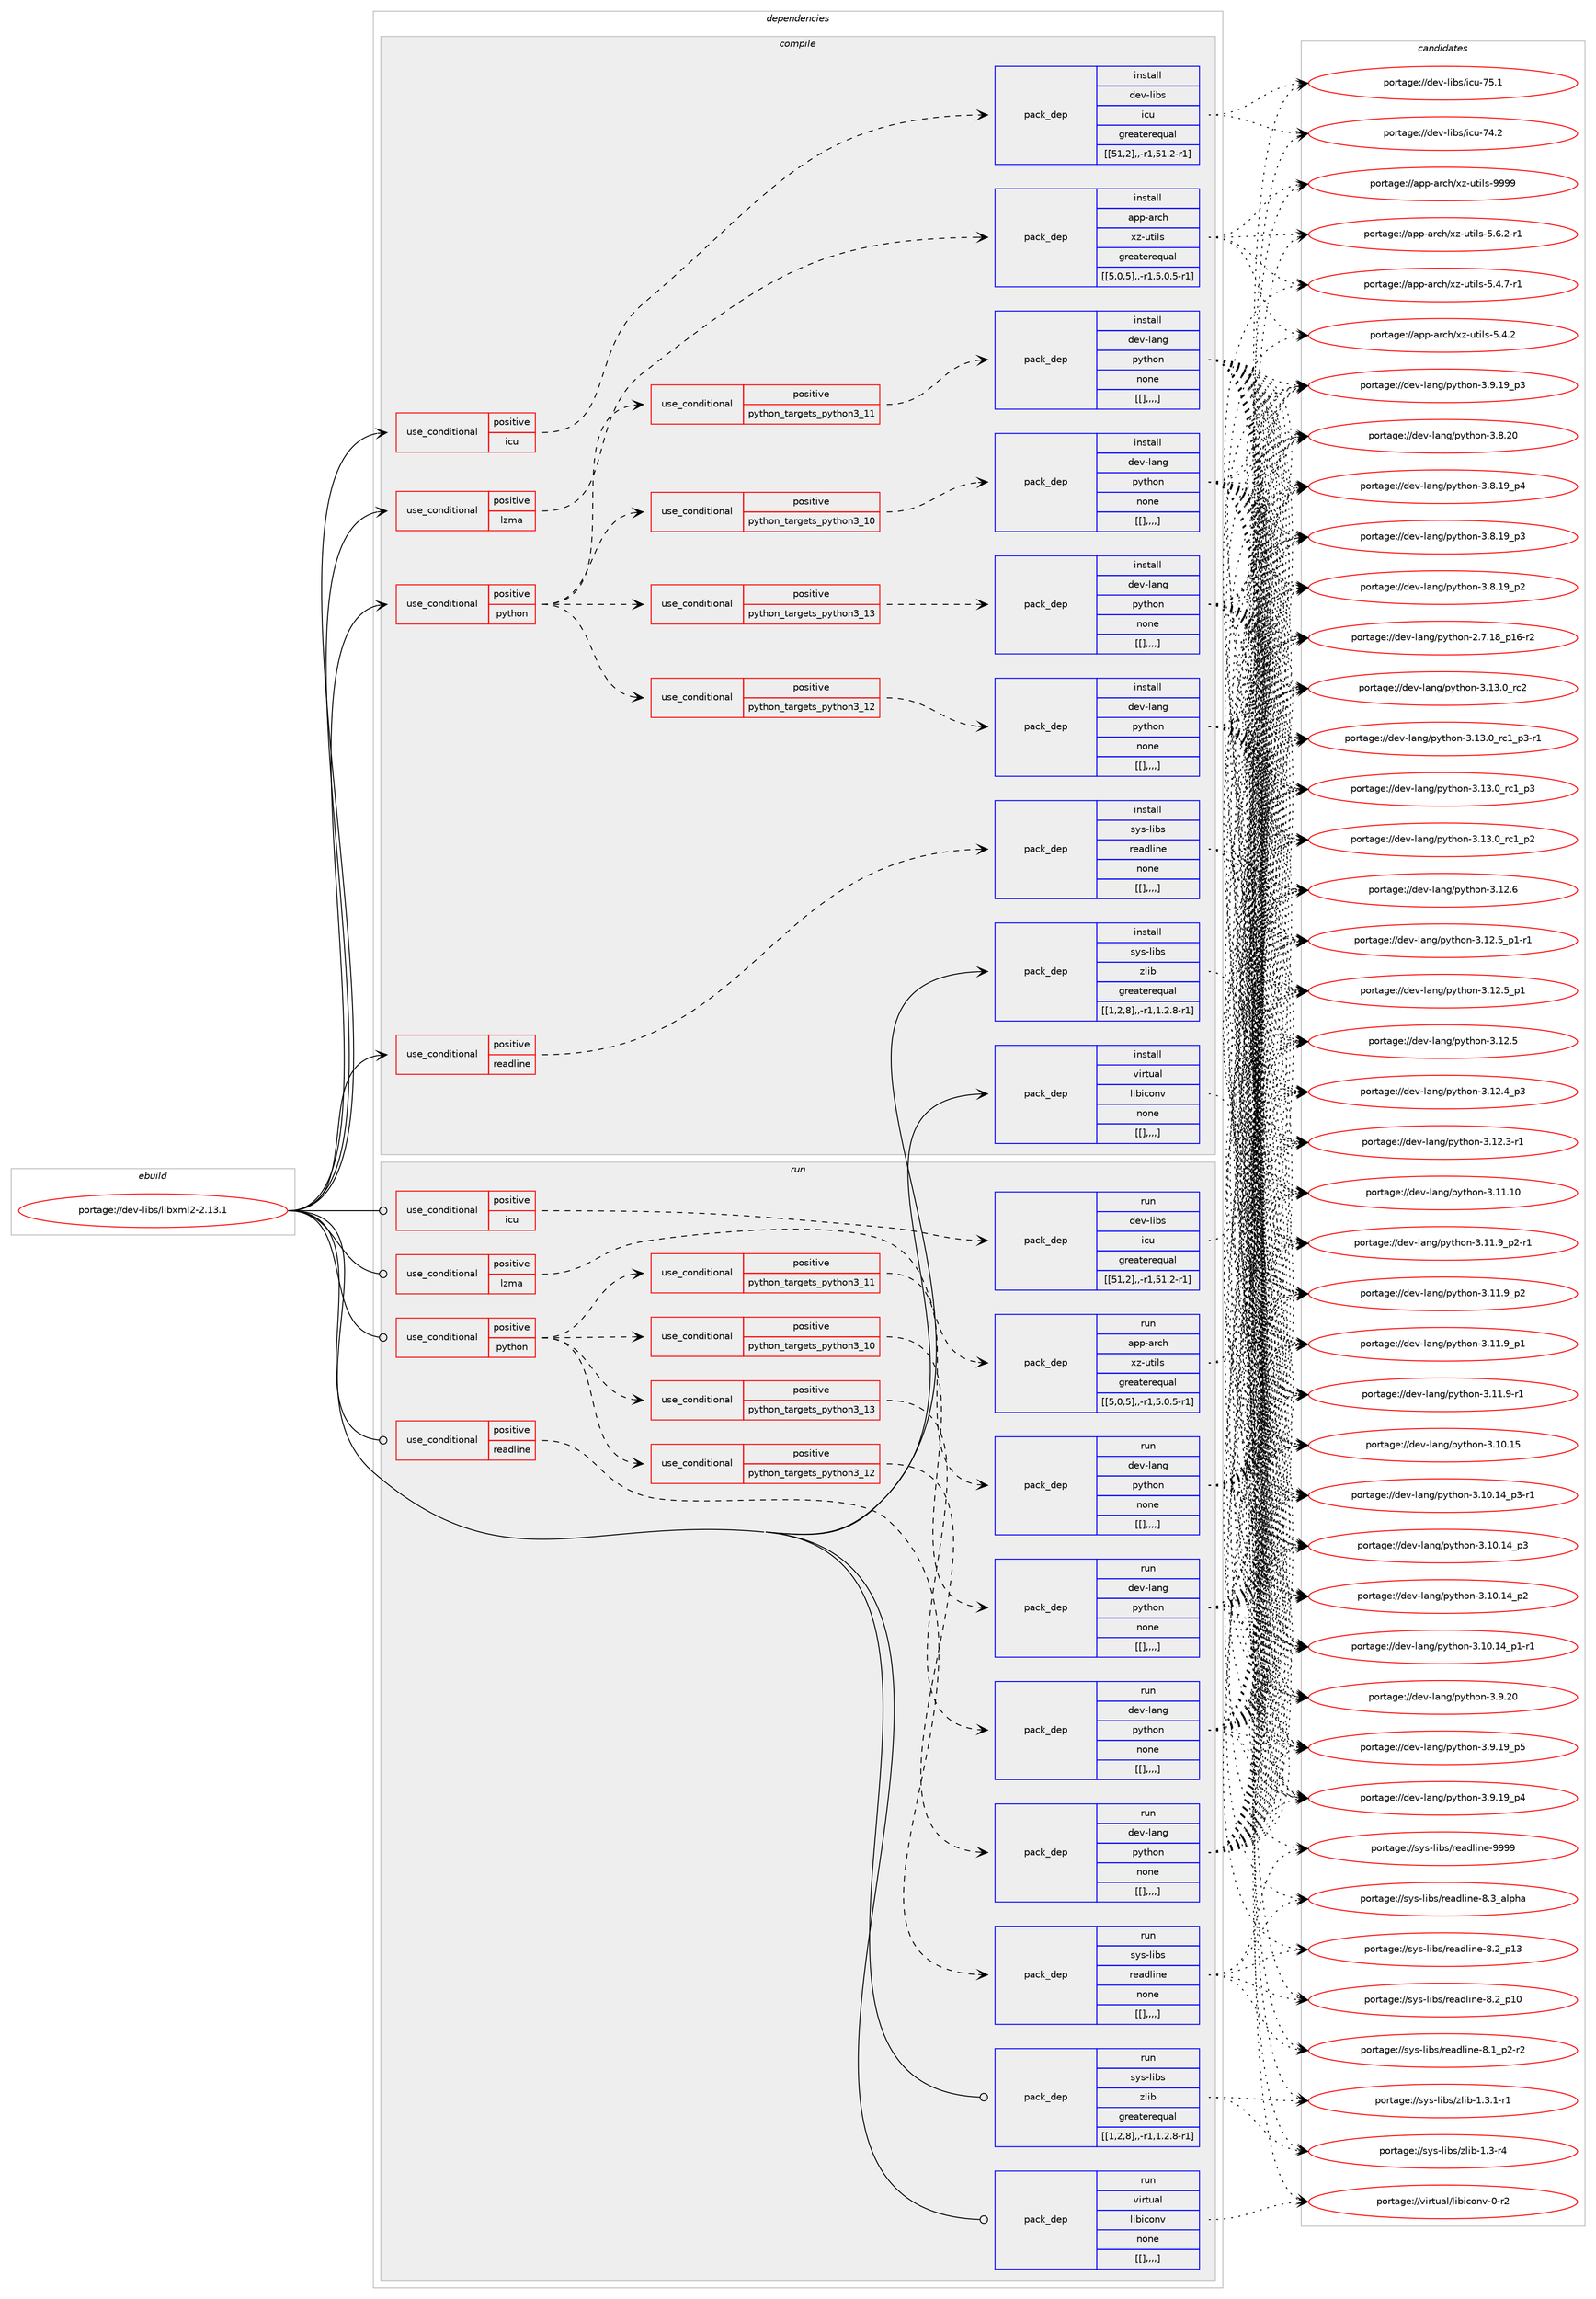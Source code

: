 digraph prolog {

# *************
# Graph options
# *************

newrank=true;
concentrate=true;
compound=true;
graph [rankdir=LR,fontname=Helvetica,fontsize=10,ranksep=1.5];#, ranksep=2.5, nodesep=0.2];
edge  [arrowhead=vee];
node  [fontname=Helvetica,fontsize=10];

# **********
# The ebuild
# **********

subgraph cluster_leftcol {
color=gray;
label=<<i>ebuild</i>>;
id [label="portage://dev-libs/libxml2-2.13.1", color=red, width=4, href="../dev-libs/libxml2-2.13.1.svg"];
}

# ****************
# The dependencies
# ****************

subgraph cluster_midcol {
color=gray;
label=<<i>dependencies</i>>;
subgraph cluster_compile {
fillcolor="#eeeeee";
style=filled;
label=<<i>compile</i>>;
subgraph cond27808 {
dependency112512 [label=<<TABLE BORDER="0" CELLBORDER="1" CELLSPACING="0" CELLPADDING="4"><TR><TD ROWSPAN="3" CELLPADDING="10">use_conditional</TD></TR><TR><TD>positive</TD></TR><TR><TD>icu</TD></TR></TABLE>>, shape=none, color=red];
subgraph pack83539 {
dependency112513 [label=<<TABLE BORDER="0" CELLBORDER="1" CELLSPACING="0" CELLPADDING="4" WIDTH="220"><TR><TD ROWSPAN="6" CELLPADDING="30">pack_dep</TD></TR><TR><TD WIDTH="110">install</TD></TR><TR><TD>dev-libs</TD></TR><TR><TD>icu</TD></TR><TR><TD>greaterequal</TD></TR><TR><TD>[[51,2],,-r1,51.2-r1]</TD></TR></TABLE>>, shape=none, color=blue];
}
dependency112512:e -> dependency112513:w [weight=20,style="dashed",arrowhead="vee"];
}
id:e -> dependency112512:w [weight=20,style="solid",arrowhead="vee"];
subgraph cond27809 {
dependency112514 [label=<<TABLE BORDER="0" CELLBORDER="1" CELLSPACING="0" CELLPADDING="4"><TR><TD ROWSPAN="3" CELLPADDING="10">use_conditional</TD></TR><TR><TD>positive</TD></TR><TR><TD>lzma</TD></TR></TABLE>>, shape=none, color=red];
subgraph pack83540 {
dependency112515 [label=<<TABLE BORDER="0" CELLBORDER="1" CELLSPACING="0" CELLPADDING="4" WIDTH="220"><TR><TD ROWSPAN="6" CELLPADDING="30">pack_dep</TD></TR><TR><TD WIDTH="110">install</TD></TR><TR><TD>app-arch</TD></TR><TR><TD>xz-utils</TD></TR><TR><TD>greaterequal</TD></TR><TR><TD>[[5,0,5],,-r1,5.0.5-r1]</TD></TR></TABLE>>, shape=none, color=blue];
}
dependency112514:e -> dependency112515:w [weight=20,style="dashed",arrowhead="vee"];
}
id:e -> dependency112514:w [weight=20,style="solid",arrowhead="vee"];
subgraph cond27810 {
dependency112516 [label=<<TABLE BORDER="0" CELLBORDER="1" CELLSPACING="0" CELLPADDING="4"><TR><TD ROWSPAN="3" CELLPADDING="10">use_conditional</TD></TR><TR><TD>positive</TD></TR><TR><TD>python</TD></TR></TABLE>>, shape=none, color=red];
subgraph cond27811 {
dependency112517 [label=<<TABLE BORDER="0" CELLBORDER="1" CELLSPACING="0" CELLPADDING="4"><TR><TD ROWSPAN="3" CELLPADDING="10">use_conditional</TD></TR><TR><TD>positive</TD></TR><TR><TD>python_targets_python3_10</TD></TR></TABLE>>, shape=none, color=red];
subgraph pack83541 {
dependency112518 [label=<<TABLE BORDER="0" CELLBORDER="1" CELLSPACING="0" CELLPADDING="4" WIDTH="220"><TR><TD ROWSPAN="6" CELLPADDING="30">pack_dep</TD></TR><TR><TD WIDTH="110">install</TD></TR><TR><TD>dev-lang</TD></TR><TR><TD>python</TD></TR><TR><TD>none</TD></TR><TR><TD>[[],,,,]</TD></TR></TABLE>>, shape=none, color=blue];
}
dependency112517:e -> dependency112518:w [weight=20,style="dashed",arrowhead="vee"];
}
dependency112516:e -> dependency112517:w [weight=20,style="dashed",arrowhead="vee"];
subgraph cond27812 {
dependency112519 [label=<<TABLE BORDER="0" CELLBORDER="1" CELLSPACING="0" CELLPADDING="4"><TR><TD ROWSPAN="3" CELLPADDING="10">use_conditional</TD></TR><TR><TD>positive</TD></TR><TR><TD>python_targets_python3_11</TD></TR></TABLE>>, shape=none, color=red];
subgraph pack83542 {
dependency112520 [label=<<TABLE BORDER="0" CELLBORDER="1" CELLSPACING="0" CELLPADDING="4" WIDTH="220"><TR><TD ROWSPAN="6" CELLPADDING="30">pack_dep</TD></TR><TR><TD WIDTH="110">install</TD></TR><TR><TD>dev-lang</TD></TR><TR><TD>python</TD></TR><TR><TD>none</TD></TR><TR><TD>[[],,,,]</TD></TR></TABLE>>, shape=none, color=blue];
}
dependency112519:e -> dependency112520:w [weight=20,style="dashed",arrowhead="vee"];
}
dependency112516:e -> dependency112519:w [weight=20,style="dashed",arrowhead="vee"];
subgraph cond27813 {
dependency112521 [label=<<TABLE BORDER="0" CELLBORDER="1" CELLSPACING="0" CELLPADDING="4"><TR><TD ROWSPAN="3" CELLPADDING="10">use_conditional</TD></TR><TR><TD>positive</TD></TR><TR><TD>python_targets_python3_12</TD></TR></TABLE>>, shape=none, color=red];
subgraph pack83543 {
dependency112522 [label=<<TABLE BORDER="0" CELLBORDER="1" CELLSPACING="0" CELLPADDING="4" WIDTH="220"><TR><TD ROWSPAN="6" CELLPADDING="30">pack_dep</TD></TR><TR><TD WIDTH="110">install</TD></TR><TR><TD>dev-lang</TD></TR><TR><TD>python</TD></TR><TR><TD>none</TD></TR><TR><TD>[[],,,,]</TD></TR></TABLE>>, shape=none, color=blue];
}
dependency112521:e -> dependency112522:w [weight=20,style="dashed",arrowhead="vee"];
}
dependency112516:e -> dependency112521:w [weight=20,style="dashed",arrowhead="vee"];
subgraph cond27814 {
dependency112523 [label=<<TABLE BORDER="0" CELLBORDER="1" CELLSPACING="0" CELLPADDING="4"><TR><TD ROWSPAN="3" CELLPADDING="10">use_conditional</TD></TR><TR><TD>positive</TD></TR><TR><TD>python_targets_python3_13</TD></TR></TABLE>>, shape=none, color=red];
subgraph pack83544 {
dependency112524 [label=<<TABLE BORDER="0" CELLBORDER="1" CELLSPACING="0" CELLPADDING="4" WIDTH="220"><TR><TD ROWSPAN="6" CELLPADDING="30">pack_dep</TD></TR><TR><TD WIDTH="110">install</TD></TR><TR><TD>dev-lang</TD></TR><TR><TD>python</TD></TR><TR><TD>none</TD></TR><TR><TD>[[],,,,]</TD></TR></TABLE>>, shape=none, color=blue];
}
dependency112523:e -> dependency112524:w [weight=20,style="dashed",arrowhead="vee"];
}
dependency112516:e -> dependency112523:w [weight=20,style="dashed",arrowhead="vee"];
}
id:e -> dependency112516:w [weight=20,style="solid",arrowhead="vee"];
subgraph cond27815 {
dependency112525 [label=<<TABLE BORDER="0" CELLBORDER="1" CELLSPACING="0" CELLPADDING="4"><TR><TD ROWSPAN="3" CELLPADDING="10">use_conditional</TD></TR><TR><TD>positive</TD></TR><TR><TD>readline</TD></TR></TABLE>>, shape=none, color=red];
subgraph pack83545 {
dependency112526 [label=<<TABLE BORDER="0" CELLBORDER="1" CELLSPACING="0" CELLPADDING="4" WIDTH="220"><TR><TD ROWSPAN="6" CELLPADDING="30">pack_dep</TD></TR><TR><TD WIDTH="110">install</TD></TR><TR><TD>sys-libs</TD></TR><TR><TD>readline</TD></TR><TR><TD>none</TD></TR><TR><TD>[[],,,,]</TD></TR></TABLE>>, shape=none, color=blue];
}
dependency112525:e -> dependency112526:w [weight=20,style="dashed",arrowhead="vee"];
}
id:e -> dependency112525:w [weight=20,style="solid",arrowhead="vee"];
subgraph pack83546 {
dependency112527 [label=<<TABLE BORDER="0" CELLBORDER="1" CELLSPACING="0" CELLPADDING="4" WIDTH="220"><TR><TD ROWSPAN="6" CELLPADDING="30">pack_dep</TD></TR><TR><TD WIDTH="110">install</TD></TR><TR><TD>sys-libs</TD></TR><TR><TD>zlib</TD></TR><TR><TD>greaterequal</TD></TR><TR><TD>[[1,2,8],,-r1,1.2.8-r1]</TD></TR></TABLE>>, shape=none, color=blue];
}
id:e -> dependency112527:w [weight=20,style="solid",arrowhead="vee"];
subgraph pack83547 {
dependency112528 [label=<<TABLE BORDER="0" CELLBORDER="1" CELLSPACING="0" CELLPADDING="4" WIDTH="220"><TR><TD ROWSPAN="6" CELLPADDING="30">pack_dep</TD></TR><TR><TD WIDTH="110">install</TD></TR><TR><TD>virtual</TD></TR><TR><TD>libiconv</TD></TR><TR><TD>none</TD></TR><TR><TD>[[],,,,]</TD></TR></TABLE>>, shape=none, color=blue];
}
id:e -> dependency112528:w [weight=20,style="solid",arrowhead="vee"];
}
subgraph cluster_compileandrun {
fillcolor="#eeeeee";
style=filled;
label=<<i>compile and run</i>>;
}
subgraph cluster_run {
fillcolor="#eeeeee";
style=filled;
label=<<i>run</i>>;
subgraph cond27816 {
dependency112529 [label=<<TABLE BORDER="0" CELLBORDER="1" CELLSPACING="0" CELLPADDING="4"><TR><TD ROWSPAN="3" CELLPADDING="10">use_conditional</TD></TR><TR><TD>positive</TD></TR><TR><TD>icu</TD></TR></TABLE>>, shape=none, color=red];
subgraph pack83548 {
dependency112530 [label=<<TABLE BORDER="0" CELLBORDER="1" CELLSPACING="0" CELLPADDING="4" WIDTH="220"><TR><TD ROWSPAN="6" CELLPADDING="30">pack_dep</TD></TR><TR><TD WIDTH="110">run</TD></TR><TR><TD>dev-libs</TD></TR><TR><TD>icu</TD></TR><TR><TD>greaterequal</TD></TR><TR><TD>[[51,2],,-r1,51.2-r1]</TD></TR></TABLE>>, shape=none, color=blue];
}
dependency112529:e -> dependency112530:w [weight=20,style="dashed",arrowhead="vee"];
}
id:e -> dependency112529:w [weight=20,style="solid",arrowhead="odot"];
subgraph cond27817 {
dependency112531 [label=<<TABLE BORDER="0" CELLBORDER="1" CELLSPACING="0" CELLPADDING="4"><TR><TD ROWSPAN="3" CELLPADDING="10">use_conditional</TD></TR><TR><TD>positive</TD></TR><TR><TD>lzma</TD></TR></TABLE>>, shape=none, color=red];
subgraph pack83549 {
dependency112532 [label=<<TABLE BORDER="0" CELLBORDER="1" CELLSPACING="0" CELLPADDING="4" WIDTH="220"><TR><TD ROWSPAN="6" CELLPADDING="30">pack_dep</TD></TR><TR><TD WIDTH="110">run</TD></TR><TR><TD>app-arch</TD></TR><TR><TD>xz-utils</TD></TR><TR><TD>greaterequal</TD></TR><TR><TD>[[5,0,5],,-r1,5.0.5-r1]</TD></TR></TABLE>>, shape=none, color=blue];
}
dependency112531:e -> dependency112532:w [weight=20,style="dashed",arrowhead="vee"];
}
id:e -> dependency112531:w [weight=20,style="solid",arrowhead="odot"];
subgraph cond27818 {
dependency112533 [label=<<TABLE BORDER="0" CELLBORDER="1" CELLSPACING="0" CELLPADDING="4"><TR><TD ROWSPAN="3" CELLPADDING="10">use_conditional</TD></TR><TR><TD>positive</TD></TR><TR><TD>python</TD></TR></TABLE>>, shape=none, color=red];
subgraph cond27819 {
dependency112534 [label=<<TABLE BORDER="0" CELLBORDER="1" CELLSPACING="0" CELLPADDING="4"><TR><TD ROWSPAN="3" CELLPADDING="10">use_conditional</TD></TR><TR><TD>positive</TD></TR><TR><TD>python_targets_python3_10</TD></TR></TABLE>>, shape=none, color=red];
subgraph pack83550 {
dependency112535 [label=<<TABLE BORDER="0" CELLBORDER="1" CELLSPACING="0" CELLPADDING="4" WIDTH="220"><TR><TD ROWSPAN="6" CELLPADDING="30">pack_dep</TD></TR><TR><TD WIDTH="110">run</TD></TR><TR><TD>dev-lang</TD></TR><TR><TD>python</TD></TR><TR><TD>none</TD></TR><TR><TD>[[],,,,]</TD></TR></TABLE>>, shape=none, color=blue];
}
dependency112534:e -> dependency112535:w [weight=20,style="dashed",arrowhead="vee"];
}
dependency112533:e -> dependency112534:w [weight=20,style="dashed",arrowhead="vee"];
subgraph cond27820 {
dependency112536 [label=<<TABLE BORDER="0" CELLBORDER="1" CELLSPACING="0" CELLPADDING="4"><TR><TD ROWSPAN="3" CELLPADDING="10">use_conditional</TD></TR><TR><TD>positive</TD></TR><TR><TD>python_targets_python3_11</TD></TR></TABLE>>, shape=none, color=red];
subgraph pack83551 {
dependency112537 [label=<<TABLE BORDER="0" CELLBORDER="1" CELLSPACING="0" CELLPADDING="4" WIDTH="220"><TR><TD ROWSPAN="6" CELLPADDING="30">pack_dep</TD></TR><TR><TD WIDTH="110">run</TD></TR><TR><TD>dev-lang</TD></TR><TR><TD>python</TD></TR><TR><TD>none</TD></TR><TR><TD>[[],,,,]</TD></TR></TABLE>>, shape=none, color=blue];
}
dependency112536:e -> dependency112537:w [weight=20,style="dashed",arrowhead="vee"];
}
dependency112533:e -> dependency112536:w [weight=20,style="dashed",arrowhead="vee"];
subgraph cond27821 {
dependency112538 [label=<<TABLE BORDER="0" CELLBORDER="1" CELLSPACING="0" CELLPADDING="4"><TR><TD ROWSPAN="3" CELLPADDING="10">use_conditional</TD></TR><TR><TD>positive</TD></TR><TR><TD>python_targets_python3_12</TD></TR></TABLE>>, shape=none, color=red];
subgraph pack83552 {
dependency112539 [label=<<TABLE BORDER="0" CELLBORDER="1" CELLSPACING="0" CELLPADDING="4" WIDTH="220"><TR><TD ROWSPAN="6" CELLPADDING="30">pack_dep</TD></TR><TR><TD WIDTH="110">run</TD></TR><TR><TD>dev-lang</TD></TR><TR><TD>python</TD></TR><TR><TD>none</TD></TR><TR><TD>[[],,,,]</TD></TR></TABLE>>, shape=none, color=blue];
}
dependency112538:e -> dependency112539:w [weight=20,style="dashed",arrowhead="vee"];
}
dependency112533:e -> dependency112538:w [weight=20,style="dashed",arrowhead="vee"];
subgraph cond27822 {
dependency112540 [label=<<TABLE BORDER="0" CELLBORDER="1" CELLSPACING="0" CELLPADDING="4"><TR><TD ROWSPAN="3" CELLPADDING="10">use_conditional</TD></TR><TR><TD>positive</TD></TR><TR><TD>python_targets_python3_13</TD></TR></TABLE>>, shape=none, color=red];
subgraph pack83553 {
dependency112541 [label=<<TABLE BORDER="0" CELLBORDER="1" CELLSPACING="0" CELLPADDING="4" WIDTH="220"><TR><TD ROWSPAN="6" CELLPADDING="30">pack_dep</TD></TR><TR><TD WIDTH="110">run</TD></TR><TR><TD>dev-lang</TD></TR><TR><TD>python</TD></TR><TR><TD>none</TD></TR><TR><TD>[[],,,,]</TD></TR></TABLE>>, shape=none, color=blue];
}
dependency112540:e -> dependency112541:w [weight=20,style="dashed",arrowhead="vee"];
}
dependency112533:e -> dependency112540:w [weight=20,style="dashed",arrowhead="vee"];
}
id:e -> dependency112533:w [weight=20,style="solid",arrowhead="odot"];
subgraph cond27823 {
dependency112542 [label=<<TABLE BORDER="0" CELLBORDER="1" CELLSPACING="0" CELLPADDING="4"><TR><TD ROWSPAN="3" CELLPADDING="10">use_conditional</TD></TR><TR><TD>positive</TD></TR><TR><TD>readline</TD></TR></TABLE>>, shape=none, color=red];
subgraph pack83554 {
dependency112543 [label=<<TABLE BORDER="0" CELLBORDER="1" CELLSPACING="0" CELLPADDING="4" WIDTH="220"><TR><TD ROWSPAN="6" CELLPADDING="30">pack_dep</TD></TR><TR><TD WIDTH="110">run</TD></TR><TR><TD>sys-libs</TD></TR><TR><TD>readline</TD></TR><TR><TD>none</TD></TR><TR><TD>[[],,,,]</TD></TR></TABLE>>, shape=none, color=blue];
}
dependency112542:e -> dependency112543:w [weight=20,style="dashed",arrowhead="vee"];
}
id:e -> dependency112542:w [weight=20,style="solid",arrowhead="odot"];
subgraph pack83555 {
dependency112544 [label=<<TABLE BORDER="0" CELLBORDER="1" CELLSPACING="0" CELLPADDING="4" WIDTH="220"><TR><TD ROWSPAN="6" CELLPADDING="30">pack_dep</TD></TR><TR><TD WIDTH="110">run</TD></TR><TR><TD>sys-libs</TD></TR><TR><TD>zlib</TD></TR><TR><TD>greaterequal</TD></TR><TR><TD>[[1,2,8],,-r1,1.2.8-r1]</TD></TR></TABLE>>, shape=none, color=blue];
}
id:e -> dependency112544:w [weight=20,style="solid",arrowhead="odot"];
subgraph pack83556 {
dependency112545 [label=<<TABLE BORDER="0" CELLBORDER="1" CELLSPACING="0" CELLPADDING="4" WIDTH="220"><TR><TD ROWSPAN="6" CELLPADDING="30">pack_dep</TD></TR><TR><TD WIDTH="110">run</TD></TR><TR><TD>virtual</TD></TR><TR><TD>libiconv</TD></TR><TR><TD>none</TD></TR><TR><TD>[[],,,,]</TD></TR></TABLE>>, shape=none, color=blue];
}
id:e -> dependency112545:w [weight=20,style="solid",arrowhead="odot"];
}
}

# **************
# The candidates
# **************

subgraph cluster_choices {
rank=same;
color=gray;
label=<<i>candidates</i>>;

subgraph choice83539 {
color=black;
nodesep=1;
choice100101118451081059811547105991174555534649 [label="portage://dev-libs/icu-75.1", color=red, width=4,href="../dev-libs/icu-75.1.svg"];
choice100101118451081059811547105991174555524650 [label="portage://dev-libs/icu-74.2", color=red, width=4,href="../dev-libs/icu-74.2.svg"];
dependency112513:e -> choice100101118451081059811547105991174555534649:w [style=dotted,weight="100"];
dependency112513:e -> choice100101118451081059811547105991174555524650:w [style=dotted,weight="100"];
}
subgraph choice83540 {
color=black;
nodesep=1;
choice9711211245971149910447120122451171161051081154557575757 [label="portage://app-arch/xz-utils-9999", color=red, width=4,href="../app-arch/xz-utils-9999.svg"];
choice9711211245971149910447120122451171161051081154553465446504511449 [label="portage://app-arch/xz-utils-5.6.2-r1", color=red, width=4,href="../app-arch/xz-utils-5.6.2-r1.svg"];
choice9711211245971149910447120122451171161051081154553465246554511449 [label="portage://app-arch/xz-utils-5.4.7-r1", color=red, width=4,href="../app-arch/xz-utils-5.4.7-r1.svg"];
choice971121124597114991044712012245117116105108115455346524650 [label="portage://app-arch/xz-utils-5.4.2", color=red, width=4,href="../app-arch/xz-utils-5.4.2.svg"];
dependency112515:e -> choice9711211245971149910447120122451171161051081154557575757:w [style=dotted,weight="100"];
dependency112515:e -> choice9711211245971149910447120122451171161051081154553465446504511449:w [style=dotted,weight="100"];
dependency112515:e -> choice9711211245971149910447120122451171161051081154553465246554511449:w [style=dotted,weight="100"];
dependency112515:e -> choice971121124597114991044712012245117116105108115455346524650:w [style=dotted,weight="100"];
}
subgraph choice83541 {
color=black;
nodesep=1;
choice10010111845108971101034711212111610411111045514649514648951149950 [label="portage://dev-lang/python-3.13.0_rc2", color=red, width=4,href="../dev-lang/python-3.13.0_rc2.svg"];
choice1001011184510897110103471121211161041111104551464951464895114994995112514511449 [label="portage://dev-lang/python-3.13.0_rc1_p3-r1", color=red, width=4,href="../dev-lang/python-3.13.0_rc1_p3-r1.svg"];
choice100101118451089711010347112121116104111110455146495146489511499499511251 [label="portage://dev-lang/python-3.13.0_rc1_p3", color=red, width=4,href="../dev-lang/python-3.13.0_rc1_p3.svg"];
choice100101118451089711010347112121116104111110455146495146489511499499511250 [label="portage://dev-lang/python-3.13.0_rc1_p2", color=red, width=4,href="../dev-lang/python-3.13.0_rc1_p2.svg"];
choice10010111845108971101034711212111610411111045514649504654 [label="portage://dev-lang/python-3.12.6", color=red, width=4,href="../dev-lang/python-3.12.6.svg"];
choice1001011184510897110103471121211161041111104551464950465395112494511449 [label="portage://dev-lang/python-3.12.5_p1-r1", color=red, width=4,href="../dev-lang/python-3.12.5_p1-r1.svg"];
choice100101118451089711010347112121116104111110455146495046539511249 [label="portage://dev-lang/python-3.12.5_p1", color=red, width=4,href="../dev-lang/python-3.12.5_p1.svg"];
choice10010111845108971101034711212111610411111045514649504653 [label="portage://dev-lang/python-3.12.5", color=red, width=4,href="../dev-lang/python-3.12.5.svg"];
choice100101118451089711010347112121116104111110455146495046529511251 [label="portage://dev-lang/python-3.12.4_p3", color=red, width=4,href="../dev-lang/python-3.12.4_p3.svg"];
choice100101118451089711010347112121116104111110455146495046514511449 [label="portage://dev-lang/python-3.12.3-r1", color=red, width=4,href="../dev-lang/python-3.12.3-r1.svg"];
choice1001011184510897110103471121211161041111104551464949464948 [label="portage://dev-lang/python-3.11.10", color=red, width=4,href="../dev-lang/python-3.11.10.svg"];
choice1001011184510897110103471121211161041111104551464949465795112504511449 [label="portage://dev-lang/python-3.11.9_p2-r1", color=red, width=4,href="../dev-lang/python-3.11.9_p2-r1.svg"];
choice100101118451089711010347112121116104111110455146494946579511250 [label="portage://dev-lang/python-3.11.9_p2", color=red, width=4,href="../dev-lang/python-3.11.9_p2.svg"];
choice100101118451089711010347112121116104111110455146494946579511249 [label="portage://dev-lang/python-3.11.9_p1", color=red, width=4,href="../dev-lang/python-3.11.9_p1.svg"];
choice100101118451089711010347112121116104111110455146494946574511449 [label="portage://dev-lang/python-3.11.9-r1", color=red, width=4,href="../dev-lang/python-3.11.9-r1.svg"];
choice1001011184510897110103471121211161041111104551464948464953 [label="portage://dev-lang/python-3.10.15", color=red, width=4,href="../dev-lang/python-3.10.15.svg"];
choice100101118451089711010347112121116104111110455146494846495295112514511449 [label="portage://dev-lang/python-3.10.14_p3-r1", color=red, width=4,href="../dev-lang/python-3.10.14_p3-r1.svg"];
choice10010111845108971101034711212111610411111045514649484649529511251 [label="portage://dev-lang/python-3.10.14_p3", color=red, width=4,href="../dev-lang/python-3.10.14_p3.svg"];
choice10010111845108971101034711212111610411111045514649484649529511250 [label="portage://dev-lang/python-3.10.14_p2", color=red, width=4,href="../dev-lang/python-3.10.14_p2.svg"];
choice100101118451089711010347112121116104111110455146494846495295112494511449 [label="portage://dev-lang/python-3.10.14_p1-r1", color=red, width=4,href="../dev-lang/python-3.10.14_p1-r1.svg"];
choice10010111845108971101034711212111610411111045514657465048 [label="portage://dev-lang/python-3.9.20", color=red, width=4,href="../dev-lang/python-3.9.20.svg"];
choice100101118451089711010347112121116104111110455146574649579511253 [label="portage://dev-lang/python-3.9.19_p5", color=red, width=4,href="../dev-lang/python-3.9.19_p5.svg"];
choice100101118451089711010347112121116104111110455146574649579511252 [label="portage://dev-lang/python-3.9.19_p4", color=red, width=4,href="../dev-lang/python-3.9.19_p4.svg"];
choice100101118451089711010347112121116104111110455146574649579511251 [label="portage://dev-lang/python-3.9.19_p3", color=red, width=4,href="../dev-lang/python-3.9.19_p3.svg"];
choice10010111845108971101034711212111610411111045514656465048 [label="portage://dev-lang/python-3.8.20", color=red, width=4,href="../dev-lang/python-3.8.20.svg"];
choice100101118451089711010347112121116104111110455146564649579511252 [label="portage://dev-lang/python-3.8.19_p4", color=red, width=4,href="../dev-lang/python-3.8.19_p4.svg"];
choice100101118451089711010347112121116104111110455146564649579511251 [label="portage://dev-lang/python-3.8.19_p3", color=red, width=4,href="../dev-lang/python-3.8.19_p3.svg"];
choice100101118451089711010347112121116104111110455146564649579511250 [label="portage://dev-lang/python-3.8.19_p2", color=red, width=4,href="../dev-lang/python-3.8.19_p2.svg"];
choice100101118451089711010347112121116104111110455046554649569511249544511450 [label="portage://dev-lang/python-2.7.18_p16-r2", color=red, width=4,href="../dev-lang/python-2.7.18_p16-r2.svg"];
dependency112518:e -> choice10010111845108971101034711212111610411111045514649514648951149950:w [style=dotted,weight="100"];
dependency112518:e -> choice1001011184510897110103471121211161041111104551464951464895114994995112514511449:w [style=dotted,weight="100"];
dependency112518:e -> choice100101118451089711010347112121116104111110455146495146489511499499511251:w [style=dotted,weight="100"];
dependency112518:e -> choice100101118451089711010347112121116104111110455146495146489511499499511250:w [style=dotted,weight="100"];
dependency112518:e -> choice10010111845108971101034711212111610411111045514649504654:w [style=dotted,weight="100"];
dependency112518:e -> choice1001011184510897110103471121211161041111104551464950465395112494511449:w [style=dotted,weight="100"];
dependency112518:e -> choice100101118451089711010347112121116104111110455146495046539511249:w [style=dotted,weight="100"];
dependency112518:e -> choice10010111845108971101034711212111610411111045514649504653:w [style=dotted,weight="100"];
dependency112518:e -> choice100101118451089711010347112121116104111110455146495046529511251:w [style=dotted,weight="100"];
dependency112518:e -> choice100101118451089711010347112121116104111110455146495046514511449:w [style=dotted,weight="100"];
dependency112518:e -> choice1001011184510897110103471121211161041111104551464949464948:w [style=dotted,weight="100"];
dependency112518:e -> choice1001011184510897110103471121211161041111104551464949465795112504511449:w [style=dotted,weight="100"];
dependency112518:e -> choice100101118451089711010347112121116104111110455146494946579511250:w [style=dotted,weight="100"];
dependency112518:e -> choice100101118451089711010347112121116104111110455146494946579511249:w [style=dotted,weight="100"];
dependency112518:e -> choice100101118451089711010347112121116104111110455146494946574511449:w [style=dotted,weight="100"];
dependency112518:e -> choice1001011184510897110103471121211161041111104551464948464953:w [style=dotted,weight="100"];
dependency112518:e -> choice100101118451089711010347112121116104111110455146494846495295112514511449:w [style=dotted,weight="100"];
dependency112518:e -> choice10010111845108971101034711212111610411111045514649484649529511251:w [style=dotted,weight="100"];
dependency112518:e -> choice10010111845108971101034711212111610411111045514649484649529511250:w [style=dotted,weight="100"];
dependency112518:e -> choice100101118451089711010347112121116104111110455146494846495295112494511449:w [style=dotted,weight="100"];
dependency112518:e -> choice10010111845108971101034711212111610411111045514657465048:w [style=dotted,weight="100"];
dependency112518:e -> choice100101118451089711010347112121116104111110455146574649579511253:w [style=dotted,weight="100"];
dependency112518:e -> choice100101118451089711010347112121116104111110455146574649579511252:w [style=dotted,weight="100"];
dependency112518:e -> choice100101118451089711010347112121116104111110455146574649579511251:w [style=dotted,weight="100"];
dependency112518:e -> choice10010111845108971101034711212111610411111045514656465048:w [style=dotted,weight="100"];
dependency112518:e -> choice100101118451089711010347112121116104111110455146564649579511252:w [style=dotted,weight="100"];
dependency112518:e -> choice100101118451089711010347112121116104111110455146564649579511251:w [style=dotted,weight="100"];
dependency112518:e -> choice100101118451089711010347112121116104111110455146564649579511250:w [style=dotted,weight="100"];
dependency112518:e -> choice100101118451089711010347112121116104111110455046554649569511249544511450:w [style=dotted,weight="100"];
}
subgraph choice83542 {
color=black;
nodesep=1;
choice10010111845108971101034711212111610411111045514649514648951149950 [label="portage://dev-lang/python-3.13.0_rc2", color=red, width=4,href="../dev-lang/python-3.13.0_rc2.svg"];
choice1001011184510897110103471121211161041111104551464951464895114994995112514511449 [label="portage://dev-lang/python-3.13.0_rc1_p3-r1", color=red, width=4,href="../dev-lang/python-3.13.0_rc1_p3-r1.svg"];
choice100101118451089711010347112121116104111110455146495146489511499499511251 [label="portage://dev-lang/python-3.13.0_rc1_p3", color=red, width=4,href="../dev-lang/python-3.13.0_rc1_p3.svg"];
choice100101118451089711010347112121116104111110455146495146489511499499511250 [label="portage://dev-lang/python-3.13.0_rc1_p2", color=red, width=4,href="../dev-lang/python-3.13.0_rc1_p2.svg"];
choice10010111845108971101034711212111610411111045514649504654 [label="portage://dev-lang/python-3.12.6", color=red, width=4,href="../dev-lang/python-3.12.6.svg"];
choice1001011184510897110103471121211161041111104551464950465395112494511449 [label="portage://dev-lang/python-3.12.5_p1-r1", color=red, width=4,href="../dev-lang/python-3.12.5_p1-r1.svg"];
choice100101118451089711010347112121116104111110455146495046539511249 [label="portage://dev-lang/python-3.12.5_p1", color=red, width=4,href="../dev-lang/python-3.12.5_p1.svg"];
choice10010111845108971101034711212111610411111045514649504653 [label="portage://dev-lang/python-3.12.5", color=red, width=4,href="../dev-lang/python-3.12.5.svg"];
choice100101118451089711010347112121116104111110455146495046529511251 [label="portage://dev-lang/python-3.12.4_p3", color=red, width=4,href="../dev-lang/python-3.12.4_p3.svg"];
choice100101118451089711010347112121116104111110455146495046514511449 [label="portage://dev-lang/python-3.12.3-r1", color=red, width=4,href="../dev-lang/python-3.12.3-r1.svg"];
choice1001011184510897110103471121211161041111104551464949464948 [label="portage://dev-lang/python-3.11.10", color=red, width=4,href="../dev-lang/python-3.11.10.svg"];
choice1001011184510897110103471121211161041111104551464949465795112504511449 [label="portage://dev-lang/python-3.11.9_p2-r1", color=red, width=4,href="../dev-lang/python-3.11.9_p2-r1.svg"];
choice100101118451089711010347112121116104111110455146494946579511250 [label="portage://dev-lang/python-3.11.9_p2", color=red, width=4,href="../dev-lang/python-3.11.9_p2.svg"];
choice100101118451089711010347112121116104111110455146494946579511249 [label="portage://dev-lang/python-3.11.9_p1", color=red, width=4,href="../dev-lang/python-3.11.9_p1.svg"];
choice100101118451089711010347112121116104111110455146494946574511449 [label="portage://dev-lang/python-3.11.9-r1", color=red, width=4,href="../dev-lang/python-3.11.9-r1.svg"];
choice1001011184510897110103471121211161041111104551464948464953 [label="portage://dev-lang/python-3.10.15", color=red, width=4,href="../dev-lang/python-3.10.15.svg"];
choice100101118451089711010347112121116104111110455146494846495295112514511449 [label="portage://dev-lang/python-3.10.14_p3-r1", color=red, width=4,href="../dev-lang/python-3.10.14_p3-r1.svg"];
choice10010111845108971101034711212111610411111045514649484649529511251 [label="portage://dev-lang/python-3.10.14_p3", color=red, width=4,href="../dev-lang/python-3.10.14_p3.svg"];
choice10010111845108971101034711212111610411111045514649484649529511250 [label="portage://dev-lang/python-3.10.14_p2", color=red, width=4,href="../dev-lang/python-3.10.14_p2.svg"];
choice100101118451089711010347112121116104111110455146494846495295112494511449 [label="portage://dev-lang/python-3.10.14_p1-r1", color=red, width=4,href="../dev-lang/python-3.10.14_p1-r1.svg"];
choice10010111845108971101034711212111610411111045514657465048 [label="portage://dev-lang/python-3.9.20", color=red, width=4,href="../dev-lang/python-3.9.20.svg"];
choice100101118451089711010347112121116104111110455146574649579511253 [label="portage://dev-lang/python-3.9.19_p5", color=red, width=4,href="../dev-lang/python-3.9.19_p5.svg"];
choice100101118451089711010347112121116104111110455146574649579511252 [label="portage://dev-lang/python-3.9.19_p4", color=red, width=4,href="../dev-lang/python-3.9.19_p4.svg"];
choice100101118451089711010347112121116104111110455146574649579511251 [label="portage://dev-lang/python-3.9.19_p3", color=red, width=4,href="../dev-lang/python-3.9.19_p3.svg"];
choice10010111845108971101034711212111610411111045514656465048 [label="portage://dev-lang/python-3.8.20", color=red, width=4,href="../dev-lang/python-3.8.20.svg"];
choice100101118451089711010347112121116104111110455146564649579511252 [label="portage://dev-lang/python-3.8.19_p4", color=red, width=4,href="../dev-lang/python-3.8.19_p4.svg"];
choice100101118451089711010347112121116104111110455146564649579511251 [label="portage://dev-lang/python-3.8.19_p3", color=red, width=4,href="../dev-lang/python-3.8.19_p3.svg"];
choice100101118451089711010347112121116104111110455146564649579511250 [label="portage://dev-lang/python-3.8.19_p2", color=red, width=4,href="../dev-lang/python-3.8.19_p2.svg"];
choice100101118451089711010347112121116104111110455046554649569511249544511450 [label="portage://dev-lang/python-2.7.18_p16-r2", color=red, width=4,href="../dev-lang/python-2.7.18_p16-r2.svg"];
dependency112520:e -> choice10010111845108971101034711212111610411111045514649514648951149950:w [style=dotted,weight="100"];
dependency112520:e -> choice1001011184510897110103471121211161041111104551464951464895114994995112514511449:w [style=dotted,weight="100"];
dependency112520:e -> choice100101118451089711010347112121116104111110455146495146489511499499511251:w [style=dotted,weight="100"];
dependency112520:e -> choice100101118451089711010347112121116104111110455146495146489511499499511250:w [style=dotted,weight="100"];
dependency112520:e -> choice10010111845108971101034711212111610411111045514649504654:w [style=dotted,weight="100"];
dependency112520:e -> choice1001011184510897110103471121211161041111104551464950465395112494511449:w [style=dotted,weight="100"];
dependency112520:e -> choice100101118451089711010347112121116104111110455146495046539511249:w [style=dotted,weight="100"];
dependency112520:e -> choice10010111845108971101034711212111610411111045514649504653:w [style=dotted,weight="100"];
dependency112520:e -> choice100101118451089711010347112121116104111110455146495046529511251:w [style=dotted,weight="100"];
dependency112520:e -> choice100101118451089711010347112121116104111110455146495046514511449:w [style=dotted,weight="100"];
dependency112520:e -> choice1001011184510897110103471121211161041111104551464949464948:w [style=dotted,weight="100"];
dependency112520:e -> choice1001011184510897110103471121211161041111104551464949465795112504511449:w [style=dotted,weight="100"];
dependency112520:e -> choice100101118451089711010347112121116104111110455146494946579511250:w [style=dotted,weight="100"];
dependency112520:e -> choice100101118451089711010347112121116104111110455146494946579511249:w [style=dotted,weight="100"];
dependency112520:e -> choice100101118451089711010347112121116104111110455146494946574511449:w [style=dotted,weight="100"];
dependency112520:e -> choice1001011184510897110103471121211161041111104551464948464953:w [style=dotted,weight="100"];
dependency112520:e -> choice100101118451089711010347112121116104111110455146494846495295112514511449:w [style=dotted,weight="100"];
dependency112520:e -> choice10010111845108971101034711212111610411111045514649484649529511251:w [style=dotted,weight="100"];
dependency112520:e -> choice10010111845108971101034711212111610411111045514649484649529511250:w [style=dotted,weight="100"];
dependency112520:e -> choice100101118451089711010347112121116104111110455146494846495295112494511449:w [style=dotted,weight="100"];
dependency112520:e -> choice10010111845108971101034711212111610411111045514657465048:w [style=dotted,weight="100"];
dependency112520:e -> choice100101118451089711010347112121116104111110455146574649579511253:w [style=dotted,weight="100"];
dependency112520:e -> choice100101118451089711010347112121116104111110455146574649579511252:w [style=dotted,weight="100"];
dependency112520:e -> choice100101118451089711010347112121116104111110455146574649579511251:w [style=dotted,weight="100"];
dependency112520:e -> choice10010111845108971101034711212111610411111045514656465048:w [style=dotted,weight="100"];
dependency112520:e -> choice100101118451089711010347112121116104111110455146564649579511252:w [style=dotted,weight="100"];
dependency112520:e -> choice100101118451089711010347112121116104111110455146564649579511251:w [style=dotted,weight="100"];
dependency112520:e -> choice100101118451089711010347112121116104111110455146564649579511250:w [style=dotted,weight="100"];
dependency112520:e -> choice100101118451089711010347112121116104111110455046554649569511249544511450:w [style=dotted,weight="100"];
}
subgraph choice83543 {
color=black;
nodesep=1;
choice10010111845108971101034711212111610411111045514649514648951149950 [label="portage://dev-lang/python-3.13.0_rc2", color=red, width=4,href="../dev-lang/python-3.13.0_rc2.svg"];
choice1001011184510897110103471121211161041111104551464951464895114994995112514511449 [label="portage://dev-lang/python-3.13.0_rc1_p3-r1", color=red, width=4,href="../dev-lang/python-3.13.0_rc1_p3-r1.svg"];
choice100101118451089711010347112121116104111110455146495146489511499499511251 [label="portage://dev-lang/python-3.13.0_rc1_p3", color=red, width=4,href="../dev-lang/python-3.13.0_rc1_p3.svg"];
choice100101118451089711010347112121116104111110455146495146489511499499511250 [label="portage://dev-lang/python-3.13.0_rc1_p2", color=red, width=4,href="../dev-lang/python-3.13.0_rc1_p2.svg"];
choice10010111845108971101034711212111610411111045514649504654 [label="portage://dev-lang/python-3.12.6", color=red, width=4,href="../dev-lang/python-3.12.6.svg"];
choice1001011184510897110103471121211161041111104551464950465395112494511449 [label="portage://dev-lang/python-3.12.5_p1-r1", color=red, width=4,href="../dev-lang/python-3.12.5_p1-r1.svg"];
choice100101118451089711010347112121116104111110455146495046539511249 [label="portage://dev-lang/python-3.12.5_p1", color=red, width=4,href="../dev-lang/python-3.12.5_p1.svg"];
choice10010111845108971101034711212111610411111045514649504653 [label="portage://dev-lang/python-3.12.5", color=red, width=4,href="../dev-lang/python-3.12.5.svg"];
choice100101118451089711010347112121116104111110455146495046529511251 [label="portage://dev-lang/python-3.12.4_p3", color=red, width=4,href="../dev-lang/python-3.12.4_p3.svg"];
choice100101118451089711010347112121116104111110455146495046514511449 [label="portage://dev-lang/python-3.12.3-r1", color=red, width=4,href="../dev-lang/python-3.12.3-r1.svg"];
choice1001011184510897110103471121211161041111104551464949464948 [label="portage://dev-lang/python-3.11.10", color=red, width=4,href="../dev-lang/python-3.11.10.svg"];
choice1001011184510897110103471121211161041111104551464949465795112504511449 [label="portage://dev-lang/python-3.11.9_p2-r1", color=red, width=4,href="../dev-lang/python-3.11.9_p2-r1.svg"];
choice100101118451089711010347112121116104111110455146494946579511250 [label="portage://dev-lang/python-3.11.9_p2", color=red, width=4,href="../dev-lang/python-3.11.9_p2.svg"];
choice100101118451089711010347112121116104111110455146494946579511249 [label="portage://dev-lang/python-3.11.9_p1", color=red, width=4,href="../dev-lang/python-3.11.9_p1.svg"];
choice100101118451089711010347112121116104111110455146494946574511449 [label="portage://dev-lang/python-3.11.9-r1", color=red, width=4,href="../dev-lang/python-3.11.9-r1.svg"];
choice1001011184510897110103471121211161041111104551464948464953 [label="portage://dev-lang/python-3.10.15", color=red, width=4,href="../dev-lang/python-3.10.15.svg"];
choice100101118451089711010347112121116104111110455146494846495295112514511449 [label="portage://dev-lang/python-3.10.14_p3-r1", color=red, width=4,href="../dev-lang/python-3.10.14_p3-r1.svg"];
choice10010111845108971101034711212111610411111045514649484649529511251 [label="portage://dev-lang/python-3.10.14_p3", color=red, width=4,href="../dev-lang/python-3.10.14_p3.svg"];
choice10010111845108971101034711212111610411111045514649484649529511250 [label="portage://dev-lang/python-3.10.14_p2", color=red, width=4,href="../dev-lang/python-3.10.14_p2.svg"];
choice100101118451089711010347112121116104111110455146494846495295112494511449 [label="portage://dev-lang/python-3.10.14_p1-r1", color=red, width=4,href="../dev-lang/python-3.10.14_p1-r1.svg"];
choice10010111845108971101034711212111610411111045514657465048 [label="portage://dev-lang/python-3.9.20", color=red, width=4,href="../dev-lang/python-3.9.20.svg"];
choice100101118451089711010347112121116104111110455146574649579511253 [label="portage://dev-lang/python-3.9.19_p5", color=red, width=4,href="../dev-lang/python-3.9.19_p5.svg"];
choice100101118451089711010347112121116104111110455146574649579511252 [label="portage://dev-lang/python-3.9.19_p4", color=red, width=4,href="../dev-lang/python-3.9.19_p4.svg"];
choice100101118451089711010347112121116104111110455146574649579511251 [label="portage://dev-lang/python-3.9.19_p3", color=red, width=4,href="../dev-lang/python-3.9.19_p3.svg"];
choice10010111845108971101034711212111610411111045514656465048 [label="portage://dev-lang/python-3.8.20", color=red, width=4,href="../dev-lang/python-3.8.20.svg"];
choice100101118451089711010347112121116104111110455146564649579511252 [label="portage://dev-lang/python-3.8.19_p4", color=red, width=4,href="../dev-lang/python-3.8.19_p4.svg"];
choice100101118451089711010347112121116104111110455146564649579511251 [label="portage://dev-lang/python-3.8.19_p3", color=red, width=4,href="../dev-lang/python-3.8.19_p3.svg"];
choice100101118451089711010347112121116104111110455146564649579511250 [label="portage://dev-lang/python-3.8.19_p2", color=red, width=4,href="../dev-lang/python-3.8.19_p2.svg"];
choice100101118451089711010347112121116104111110455046554649569511249544511450 [label="portage://dev-lang/python-2.7.18_p16-r2", color=red, width=4,href="../dev-lang/python-2.7.18_p16-r2.svg"];
dependency112522:e -> choice10010111845108971101034711212111610411111045514649514648951149950:w [style=dotted,weight="100"];
dependency112522:e -> choice1001011184510897110103471121211161041111104551464951464895114994995112514511449:w [style=dotted,weight="100"];
dependency112522:e -> choice100101118451089711010347112121116104111110455146495146489511499499511251:w [style=dotted,weight="100"];
dependency112522:e -> choice100101118451089711010347112121116104111110455146495146489511499499511250:w [style=dotted,weight="100"];
dependency112522:e -> choice10010111845108971101034711212111610411111045514649504654:w [style=dotted,weight="100"];
dependency112522:e -> choice1001011184510897110103471121211161041111104551464950465395112494511449:w [style=dotted,weight="100"];
dependency112522:e -> choice100101118451089711010347112121116104111110455146495046539511249:w [style=dotted,weight="100"];
dependency112522:e -> choice10010111845108971101034711212111610411111045514649504653:w [style=dotted,weight="100"];
dependency112522:e -> choice100101118451089711010347112121116104111110455146495046529511251:w [style=dotted,weight="100"];
dependency112522:e -> choice100101118451089711010347112121116104111110455146495046514511449:w [style=dotted,weight="100"];
dependency112522:e -> choice1001011184510897110103471121211161041111104551464949464948:w [style=dotted,weight="100"];
dependency112522:e -> choice1001011184510897110103471121211161041111104551464949465795112504511449:w [style=dotted,weight="100"];
dependency112522:e -> choice100101118451089711010347112121116104111110455146494946579511250:w [style=dotted,weight="100"];
dependency112522:e -> choice100101118451089711010347112121116104111110455146494946579511249:w [style=dotted,weight="100"];
dependency112522:e -> choice100101118451089711010347112121116104111110455146494946574511449:w [style=dotted,weight="100"];
dependency112522:e -> choice1001011184510897110103471121211161041111104551464948464953:w [style=dotted,weight="100"];
dependency112522:e -> choice100101118451089711010347112121116104111110455146494846495295112514511449:w [style=dotted,weight="100"];
dependency112522:e -> choice10010111845108971101034711212111610411111045514649484649529511251:w [style=dotted,weight="100"];
dependency112522:e -> choice10010111845108971101034711212111610411111045514649484649529511250:w [style=dotted,weight="100"];
dependency112522:e -> choice100101118451089711010347112121116104111110455146494846495295112494511449:w [style=dotted,weight="100"];
dependency112522:e -> choice10010111845108971101034711212111610411111045514657465048:w [style=dotted,weight="100"];
dependency112522:e -> choice100101118451089711010347112121116104111110455146574649579511253:w [style=dotted,weight="100"];
dependency112522:e -> choice100101118451089711010347112121116104111110455146574649579511252:w [style=dotted,weight="100"];
dependency112522:e -> choice100101118451089711010347112121116104111110455146574649579511251:w [style=dotted,weight="100"];
dependency112522:e -> choice10010111845108971101034711212111610411111045514656465048:w [style=dotted,weight="100"];
dependency112522:e -> choice100101118451089711010347112121116104111110455146564649579511252:w [style=dotted,weight="100"];
dependency112522:e -> choice100101118451089711010347112121116104111110455146564649579511251:w [style=dotted,weight="100"];
dependency112522:e -> choice100101118451089711010347112121116104111110455146564649579511250:w [style=dotted,weight="100"];
dependency112522:e -> choice100101118451089711010347112121116104111110455046554649569511249544511450:w [style=dotted,weight="100"];
}
subgraph choice83544 {
color=black;
nodesep=1;
choice10010111845108971101034711212111610411111045514649514648951149950 [label="portage://dev-lang/python-3.13.0_rc2", color=red, width=4,href="../dev-lang/python-3.13.0_rc2.svg"];
choice1001011184510897110103471121211161041111104551464951464895114994995112514511449 [label="portage://dev-lang/python-3.13.0_rc1_p3-r1", color=red, width=4,href="../dev-lang/python-3.13.0_rc1_p3-r1.svg"];
choice100101118451089711010347112121116104111110455146495146489511499499511251 [label="portage://dev-lang/python-3.13.0_rc1_p3", color=red, width=4,href="../dev-lang/python-3.13.0_rc1_p3.svg"];
choice100101118451089711010347112121116104111110455146495146489511499499511250 [label="portage://dev-lang/python-3.13.0_rc1_p2", color=red, width=4,href="../dev-lang/python-3.13.0_rc1_p2.svg"];
choice10010111845108971101034711212111610411111045514649504654 [label="portage://dev-lang/python-3.12.6", color=red, width=4,href="../dev-lang/python-3.12.6.svg"];
choice1001011184510897110103471121211161041111104551464950465395112494511449 [label="portage://dev-lang/python-3.12.5_p1-r1", color=red, width=4,href="../dev-lang/python-3.12.5_p1-r1.svg"];
choice100101118451089711010347112121116104111110455146495046539511249 [label="portage://dev-lang/python-3.12.5_p1", color=red, width=4,href="../dev-lang/python-3.12.5_p1.svg"];
choice10010111845108971101034711212111610411111045514649504653 [label="portage://dev-lang/python-3.12.5", color=red, width=4,href="../dev-lang/python-3.12.5.svg"];
choice100101118451089711010347112121116104111110455146495046529511251 [label="portage://dev-lang/python-3.12.4_p3", color=red, width=4,href="../dev-lang/python-3.12.4_p3.svg"];
choice100101118451089711010347112121116104111110455146495046514511449 [label="portage://dev-lang/python-3.12.3-r1", color=red, width=4,href="../dev-lang/python-3.12.3-r1.svg"];
choice1001011184510897110103471121211161041111104551464949464948 [label="portage://dev-lang/python-3.11.10", color=red, width=4,href="../dev-lang/python-3.11.10.svg"];
choice1001011184510897110103471121211161041111104551464949465795112504511449 [label="portage://dev-lang/python-3.11.9_p2-r1", color=red, width=4,href="../dev-lang/python-3.11.9_p2-r1.svg"];
choice100101118451089711010347112121116104111110455146494946579511250 [label="portage://dev-lang/python-3.11.9_p2", color=red, width=4,href="../dev-lang/python-3.11.9_p2.svg"];
choice100101118451089711010347112121116104111110455146494946579511249 [label="portage://dev-lang/python-3.11.9_p1", color=red, width=4,href="../dev-lang/python-3.11.9_p1.svg"];
choice100101118451089711010347112121116104111110455146494946574511449 [label="portage://dev-lang/python-3.11.9-r1", color=red, width=4,href="../dev-lang/python-3.11.9-r1.svg"];
choice1001011184510897110103471121211161041111104551464948464953 [label="portage://dev-lang/python-3.10.15", color=red, width=4,href="../dev-lang/python-3.10.15.svg"];
choice100101118451089711010347112121116104111110455146494846495295112514511449 [label="portage://dev-lang/python-3.10.14_p3-r1", color=red, width=4,href="../dev-lang/python-3.10.14_p3-r1.svg"];
choice10010111845108971101034711212111610411111045514649484649529511251 [label="portage://dev-lang/python-3.10.14_p3", color=red, width=4,href="../dev-lang/python-3.10.14_p3.svg"];
choice10010111845108971101034711212111610411111045514649484649529511250 [label="portage://dev-lang/python-3.10.14_p2", color=red, width=4,href="../dev-lang/python-3.10.14_p2.svg"];
choice100101118451089711010347112121116104111110455146494846495295112494511449 [label="portage://dev-lang/python-3.10.14_p1-r1", color=red, width=4,href="../dev-lang/python-3.10.14_p1-r1.svg"];
choice10010111845108971101034711212111610411111045514657465048 [label="portage://dev-lang/python-3.9.20", color=red, width=4,href="../dev-lang/python-3.9.20.svg"];
choice100101118451089711010347112121116104111110455146574649579511253 [label="portage://dev-lang/python-3.9.19_p5", color=red, width=4,href="../dev-lang/python-3.9.19_p5.svg"];
choice100101118451089711010347112121116104111110455146574649579511252 [label="portage://dev-lang/python-3.9.19_p4", color=red, width=4,href="../dev-lang/python-3.9.19_p4.svg"];
choice100101118451089711010347112121116104111110455146574649579511251 [label="portage://dev-lang/python-3.9.19_p3", color=red, width=4,href="../dev-lang/python-3.9.19_p3.svg"];
choice10010111845108971101034711212111610411111045514656465048 [label="portage://dev-lang/python-3.8.20", color=red, width=4,href="../dev-lang/python-3.8.20.svg"];
choice100101118451089711010347112121116104111110455146564649579511252 [label="portage://dev-lang/python-3.8.19_p4", color=red, width=4,href="../dev-lang/python-3.8.19_p4.svg"];
choice100101118451089711010347112121116104111110455146564649579511251 [label="portage://dev-lang/python-3.8.19_p3", color=red, width=4,href="../dev-lang/python-3.8.19_p3.svg"];
choice100101118451089711010347112121116104111110455146564649579511250 [label="portage://dev-lang/python-3.8.19_p2", color=red, width=4,href="../dev-lang/python-3.8.19_p2.svg"];
choice100101118451089711010347112121116104111110455046554649569511249544511450 [label="portage://dev-lang/python-2.7.18_p16-r2", color=red, width=4,href="../dev-lang/python-2.7.18_p16-r2.svg"];
dependency112524:e -> choice10010111845108971101034711212111610411111045514649514648951149950:w [style=dotted,weight="100"];
dependency112524:e -> choice1001011184510897110103471121211161041111104551464951464895114994995112514511449:w [style=dotted,weight="100"];
dependency112524:e -> choice100101118451089711010347112121116104111110455146495146489511499499511251:w [style=dotted,weight="100"];
dependency112524:e -> choice100101118451089711010347112121116104111110455146495146489511499499511250:w [style=dotted,weight="100"];
dependency112524:e -> choice10010111845108971101034711212111610411111045514649504654:w [style=dotted,weight="100"];
dependency112524:e -> choice1001011184510897110103471121211161041111104551464950465395112494511449:w [style=dotted,weight="100"];
dependency112524:e -> choice100101118451089711010347112121116104111110455146495046539511249:w [style=dotted,weight="100"];
dependency112524:e -> choice10010111845108971101034711212111610411111045514649504653:w [style=dotted,weight="100"];
dependency112524:e -> choice100101118451089711010347112121116104111110455146495046529511251:w [style=dotted,weight="100"];
dependency112524:e -> choice100101118451089711010347112121116104111110455146495046514511449:w [style=dotted,weight="100"];
dependency112524:e -> choice1001011184510897110103471121211161041111104551464949464948:w [style=dotted,weight="100"];
dependency112524:e -> choice1001011184510897110103471121211161041111104551464949465795112504511449:w [style=dotted,weight="100"];
dependency112524:e -> choice100101118451089711010347112121116104111110455146494946579511250:w [style=dotted,weight="100"];
dependency112524:e -> choice100101118451089711010347112121116104111110455146494946579511249:w [style=dotted,weight="100"];
dependency112524:e -> choice100101118451089711010347112121116104111110455146494946574511449:w [style=dotted,weight="100"];
dependency112524:e -> choice1001011184510897110103471121211161041111104551464948464953:w [style=dotted,weight="100"];
dependency112524:e -> choice100101118451089711010347112121116104111110455146494846495295112514511449:w [style=dotted,weight="100"];
dependency112524:e -> choice10010111845108971101034711212111610411111045514649484649529511251:w [style=dotted,weight="100"];
dependency112524:e -> choice10010111845108971101034711212111610411111045514649484649529511250:w [style=dotted,weight="100"];
dependency112524:e -> choice100101118451089711010347112121116104111110455146494846495295112494511449:w [style=dotted,weight="100"];
dependency112524:e -> choice10010111845108971101034711212111610411111045514657465048:w [style=dotted,weight="100"];
dependency112524:e -> choice100101118451089711010347112121116104111110455146574649579511253:w [style=dotted,weight="100"];
dependency112524:e -> choice100101118451089711010347112121116104111110455146574649579511252:w [style=dotted,weight="100"];
dependency112524:e -> choice100101118451089711010347112121116104111110455146574649579511251:w [style=dotted,weight="100"];
dependency112524:e -> choice10010111845108971101034711212111610411111045514656465048:w [style=dotted,weight="100"];
dependency112524:e -> choice100101118451089711010347112121116104111110455146564649579511252:w [style=dotted,weight="100"];
dependency112524:e -> choice100101118451089711010347112121116104111110455146564649579511251:w [style=dotted,weight="100"];
dependency112524:e -> choice100101118451089711010347112121116104111110455146564649579511250:w [style=dotted,weight="100"];
dependency112524:e -> choice100101118451089711010347112121116104111110455046554649569511249544511450:w [style=dotted,weight="100"];
}
subgraph choice83545 {
color=black;
nodesep=1;
choice115121115451081059811547114101971001081051101014557575757 [label="portage://sys-libs/readline-9999", color=red, width=4,href="../sys-libs/readline-9999.svg"];
choice1151211154510810598115471141019710010810511010145564651959710811210497 [label="portage://sys-libs/readline-8.3_alpha", color=red, width=4,href="../sys-libs/readline-8.3_alpha.svg"];
choice1151211154510810598115471141019710010810511010145564650951124951 [label="portage://sys-libs/readline-8.2_p13", color=red, width=4,href="../sys-libs/readline-8.2_p13.svg"];
choice1151211154510810598115471141019710010810511010145564650951124948 [label="portage://sys-libs/readline-8.2_p10", color=red, width=4,href="../sys-libs/readline-8.2_p10.svg"];
choice115121115451081059811547114101971001081051101014556464995112504511450 [label="portage://sys-libs/readline-8.1_p2-r2", color=red, width=4,href="../sys-libs/readline-8.1_p2-r2.svg"];
dependency112526:e -> choice115121115451081059811547114101971001081051101014557575757:w [style=dotted,weight="100"];
dependency112526:e -> choice1151211154510810598115471141019710010810511010145564651959710811210497:w [style=dotted,weight="100"];
dependency112526:e -> choice1151211154510810598115471141019710010810511010145564650951124951:w [style=dotted,weight="100"];
dependency112526:e -> choice1151211154510810598115471141019710010810511010145564650951124948:w [style=dotted,weight="100"];
dependency112526:e -> choice115121115451081059811547114101971001081051101014556464995112504511450:w [style=dotted,weight="100"];
}
subgraph choice83546 {
color=black;
nodesep=1;
choice115121115451081059811547122108105984549465146494511449 [label="portage://sys-libs/zlib-1.3.1-r1", color=red, width=4,href="../sys-libs/zlib-1.3.1-r1.svg"];
choice11512111545108105981154712210810598454946514511452 [label="portage://sys-libs/zlib-1.3-r4", color=red, width=4,href="../sys-libs/zlib-1.3-r4.svg"];
dependency112527:e -> choice115121115451081059811547122108105984549465146494511449:w [style=dotted,weight="100"];
dependency112527:e -> choice11512111545108105981154712210810598454946514511452:w [style=dotted,weight="100"];
}
subgraph choice83547 {
color=black;
nodesep=1;
choice1181051141161179710847108105981059911111011845484511450 [label="portage://virtual/libiconv-0-r2", color=red, width=4,href="../virtual/libiconv-0-r2.svg"];
dependency112528:e -> choice1181051141161179710847108105981059911111011845484511450:w [style=dotted,weight="100"];
}
subgraph choice83548 {
color=black;
nodesep=1;
choice100101118451081059811547105991174555534649 [label="portage://dev-libs/icu-75.1", color=red, width=4,href="../dev-libs/icu-75.1.svg"];
choice100101118451081059811547105991174555524650 [label="portage://dev-libs/icu-74.2", color=red, width=4,href="../dev-libs/icu-74.2.svg"];
dependency112530:e -> choice100101118451081059811547105991174555534649:w [style=dotted,weight="100"];
dependency112530:e -> choice100101118451081059811547105991174555524650:w [style=dotted,weight="100"];
}
subgraph choice83549 {
color=black;
nodesep=1;
choice9711211245971149910447120122451171161051081154557575757 [label="portage://app-arch/xz-utils-9999", color=red, width=4,href="../app-arch/xz-utils-9999.svg"];
choice9711211245971149910447120122451171161051081154553465446504511449 [label="portage://app-arch/xz-utils-5.6.2-r1", color=red, width=4,href="../app-arch/xz-utils-5.6.2-r1.svg"];
choice9711211245971149910447120122451171161051081154553465246554511449 [label="portage://app-arch/xz-utils-5.4.7-r1", color=red, width=4,href="../app-arch/xz-utils-5.4.7-r1.svg"];
choice971121124597114991044712012245117116105108115455346524650 [label="portage://app-arch/xz-utils-5.4.2", color=red, width=4,href="../app-arch/xz-utils-5.4.2.svg"];
dependency112532:e -> choice9711211245971149910447120122451171161051081154557575757:w [style=dotted,weight="100"];
dependency112532:e -> choice9711211245971149910447120122451171161051081154553465446504511449:w [style=dotted,weight="100"];
dependency112532:e -> choice9711211245971149910447120122451171161051081154553465246554511449:w [style=dotted,weight="100"];
dependency112532:e -> choice971121124597114991044712012245117116105108115455346524650:w [style=dotted,weight="100"];
}
subgraph choice83550 {
color=black;
nodesep=1;
choice10010111845108971101034711212111610411111045514649514648951149950 [label="portage://dev-lang/python-3.13.0_rc2", color=red, width=4,href="../dev-lang/python-3.13.0_rc2.svg"];
choice1001011184510897110103471121211161041111104551464951464895114994995112514511449 [label="portage://dev-lang/python-3.13.0_rc1_p3-r1", color=red, width=4,href="../dev-lang/python-3.13.0_rc1_p3-r1.svg"];
choice100101118451089711010347112121116104111110455146495146489511499499511251 [label="portage://dev-lang/python-3.13.0_rc1_p3", color=red, width=4,href="../dev-lang/python-3.13.0_rc1_p3.svg"];
choice100101118451089711010347112121116104111110455146495146489511499499511250 [label="portage://dev-lang/python-3.13.0_rc1_p2", color=red, width=4,href="../dev-lang/python-3.13.0_rc1_p2.svg"];
choice10010111845108971101034711212111610411111045514649504654 [label="portage://dev-lang/python-3.12.6", color=red, width=4,href="../dev-lang/python-3.12.6.svg"];
choice1001011184510897110103471121211161041111104551464950465395112494511449 [label="portage://dev-lang/python-3.12.5_p1-r1", color=red, width=4,href="../dev-lang/python-3.12.5_p1-r1.svg"];
choice100101118451089711010347112121116104111110455146495046539511249 [label="portage://dev-lang/python-3.12.5_p1", color=red, width=4,href="../dev-lang/python-3.12.5_p1.svg"];
choice10010111845108971101034711212111610411111045514649504653 [label="portage://dev-lang/python-3.12.5", color=red, width=4,href="../dev-lang/python-3.12.5.svg"];
choice100101118451089711010347112121116104111110455146495046529511251 [label="portage://dev-lang/python-3.12.4_p3", color=red, width=4,href="../dev-lang/python-3.12.4_p3.svg"];
choice100101118451089711010347112121116104111110455146495046514511449 [label="portage://dev-lang/python-3.12.3-r1", color=red, width=4,href="../dev-lang/python-3.12.3-r1.svg"];
choice1001011184510897110103471121211161041111104551464949464948 [label="portage://dev-lang/python-3.11.10", color=red, width=4,href="../dev-lang/python-3.11.10.svg"];
choice1001011184510897110103471121211161041111104551464949465795112504511449 [label="portage://dev-lang/python-3.11.9_p2-r1", color=red, width=4,href="../dev-lang/python-3.11.9_p2-r1.svg"];
choice100101118451089711010347112121116104111110455146494946579511250 [label="portage://dev-lang/python-3.11.9_p2", color=red, width=4,href="../dev-lang/python-3.11.9_p2.svg"];
choice100101118451089711010347112121116104111110455146494946579511249 [label="portage://dev-lang/python-3.11.9_p1", color=red, width=4,href="../dev-lang/python-3.11.9_p1.svg"];
choice100101118451089711010347112121116104111110455146494946574511449 [label="portage://dev-lang/python-3.11.9-r1", color=red, width=4,href="../dev-lang/python-3.11.9-r1.svg"];
choice1001011184510897110103471121211161041111104551464948464953 [label="portage://dev-lang/python-3.10.15", color=red, width=4,href="../dev-lang/python-3.10.15.svg"];
choice100101118451089711010347112121116104111110455146494846495295112514511449 [label="portage://dev-lang/python-3.10.14_p3-r1", color=red, width=4,href="../dev-lang/python-3.10.14_p3-r1.svg"];
choice10010111845108971101034711212111610411111045514649484649529511251 [label="portage://dev-lang/python-3.10.14_p3", color=red, width=4,href="../dev-lang/python-3.10.14_p3.svg"];
choice10010111845108971101034711212111610411111045514649484649529511250 [label="portage://dev-lang/python-3.10.14_p2", color=red, width=4,href="../dev-lang/python-3.10.14_p2.svg"];
choice100101118451089711010347112121116104111110455146494846495295112494511449 [label="portage://dev-lang/python-3.10.14_p1-r1", color=red, width=4,href="../dev-lang/python-3.10.14_p1-r1.svg"];
choice10010111845108971101034711212111610411111045514657465048 [label="portage://dev-lang/python-3.9.20", color=red, width=4,href="../dev-lang/python-3.9.20.svg"];
choice100101118451089711010347112121116104111110455146574649579511253 [label="portage://dev-lang/python-3.9.19_p5", color=red, width=4,href="../dev-lang/python-3.9.19_p5.svg"];
choice100101118451089711010347112121116104111110455146574649579511252 [label="portage://dev-lang/python-3.9.19_p4", color=red, width=4,href="../dev-lang/python-3.9.19_p4.svg"];
choice100101118451089711010347112121116104111110455146574649579511251 [label="portage://dev-lang/python-3.9.19_p3", color=red, width=4,href="../dev-lang/python-3.9.19_p3.svg"];
choice10010111845108971101034711212111610411111045514656465048 [label="portage://dev-lang/python-3.8.20", color=red, width=4,href="../dev-lang/python-3.8.20.svg"];
choice100101118451089711010347112121116104111110455146564649579511252 [label="portage://dev-lang/python-3.8.19_p4", color=red, width=4,href="../dev-lang/python-3.8.19_p4.svg"];
choice100101118451089711010347112121116104111110455146564649579511251 [label="portage://dev-lang/python-3.8.19_p3", color=red, width=4,href="../dev-lang/python-3.8.19_p3.svg"];
choice100101118451089711010347112121116104111110455146564649579511250 [label="portage://dev-lang/python-3.8.19_p2", color=red, width=4,href="../dev-lang/python-3.8.19_p2.svg"];
choice100101118451089711010347112121116104111110455046554649569511249544511450 [label="portage://dev-lang/python-2.7.18_p16-r2", color=red, width=4,href="../dev-lang/python-2.7.18_p16-r2.svg"];
dependency112535:e -> choice10010111845108971101034711212111610411111045514649514648951149950:w [style=dotted,weight="100"];
dependency112535:e -> choice1001011184510897110103471121211161041111104551464951464895114994995112514511449:w [style=dotted,weight="100"];
dependency112535:e -> choice100101118451089711010347112121116104111110455146495146489511499499511251:w [style=dotted,weight="100"];
dependency112535:e -> choice100101118451089711010347112121116104111110455146495146489511499499511250:w [style=dotted,weight="100"];
dependency112535:e -> choice10010111845108971101034711212111610411111045514649504654:w [style=dotted,weight="100"];
dependency112535:e -> choice1001011184510897110103471121211161041111104551464950465395112494511449:w [style=dotted,weight="100"];
dependency112535:e -> choice100101118451089711010347112121116104111110455146495046539511249:w [style=dotted,weight="100"];
dependency112535:e -> choice10010111845108971101034711212111610411111045514649504653:w [style=dotted,weight="100"];
dependency112535:e -> choice100101118451089711010347112121116104111110455146495046529511251:w [style=dotted,weight="100"];
dependency112535:e -> choice100101118451089711010347112121116104111110455146495046514511449:w [style=dotted,weight="100"];
dependency112535:e -> choice1001011184510897110103471121211161041111104551464949464948:w [style=dotted,weight="100"];
dependency112535:e -> choice1001011184510897110103471121211161041111104551464949465795112504511449:w [style=dotted,weight="100"];
dependency112535:e -> choice100101118451089711010347112121116104111110455146494946579511250:w [style=dotted,weight="100"];
dependency112535:e -> choice100101118451089711010347112121116104111110455146494946579511249:w [style=dotted,weight="100"];
dependency112535:e -> choice100101118451089711010347112121116104111110455146494946574511449:w [style=dotted,weight="100"];
dependency112535:e -> choice1001011184510897110103471121211161041111104551464948464953:w [style=dotted,weight="100"];
dependency112535:e -> choice100101118451089711010347112121116104111110455146494846495295112514511449:w [style=dotted,weight="100"];
dependency112535:e -> choice10010111845108971101034711212111610411111045514649484649529511251:w [style=dotted,weight="100"];
dependency112535:e -> choice10010111845108971101034711212111610411111045514649484649529511250:w [style=dotted,weight="100"];
dependency112535:e -> choice100101118451089711010347112121116104111110455146494846495295112494511449:w [style=dotted,weight="100"];
dependency112535:e -> choice10010111845108971101034711212111610411111045514657465048:w [style=dotted,weight="100"];
dependency112535:e -> choice100101118451089711010347112121116104111110455146574649579511253:w [style=dotted,weight="100"];
dependency112535:e -> choice100101118451089711010347112121116104111110455146574649579511252:w [style=dotted,weight="100"];
dependency112535:e -> choice100101118451089711010347112121116104111110455146574649579511251:w [style=dotted,weight="100"];
dependency112535:e -> choice10010111845108971101034711212111610411111045514656465048:w [style=dotted,weight="100"];
dependency112535:e -> choice100101118451089711010347112121116104111110455146564649579511252:w [style=dotted,weight="100"];
dependency112535:e -> choice100101118451089711010347112121116104111110455146564649579511251:w [style=dotted,weight="100"];
dependency112535:e -> choice100101118451089711010347112121116104111110455146564649579511250:w [style=dotted,weight="100"];
dependency112535:e -> choice100101118451089711010347112121116104111110455046554649569511249544511450:w [style=dotted,weight="100"];
}
subgraph choice83551 {
color=black;
nodesep=1;
choice10010111845108971101034711212111610411111045514649514648951149950 [label="portage://dev-lang/python-3.13.0_rc2", color=red, width=4,href="../dev-lang/python-3.13.0_rc2.svg"];
choice1001011184510897110103471121211161041111104551464951464895114994995112514511449 [label="portage://dev-lang/python-3.13.0_rc1_p3-r1", color=red, width=4,href="../dev-lang/python-3.13.0_rc1_p3-r1.svg"];
choice100101118451089711010347112121116104111110455146495146489511499499511251 [label="portage://dev-lang/python-3.13.0_rc1_p3", color=red, width=4,href="../dev-lang/python-3.13.0_rc1_p3.svg"];
choice100101118451089711010347112121116104111110455146495146489511499499511250 [label="portage://dev-lang/python-3.13.0_rc1_p2", color=red, width=4,href="../dev-lang/python-3.13.0_rc1_p2.svg"];
choice10010111845108971101034711212111610411111045514649504654 [label="portage://dev-lang/python-3.12.6", color=red, width=4,href="../dev-lang/python-3.12.6.svg"];
choice1001011184510897110103471121211161041111104551464950465395112494511449 [label="portage://dev-lang/python-3.12.5_p1-r1", color=red, width=4,href="../dev-lang/python-3.12.5_p1-r1.svg"];
choice100101118451089711010347112121116104111110455146495046539511249 [label="portage://dev-lang/python-3.12.5_p1", color=red, width=4,href="../dev-lang/python-3.12.5_p1.svg"];
choice10010111845108971101034711212111610411111045514649504653 [label="portage://dev-lang/python-3.12.5", color=red, width=4,href="../dev-lang/python-3.12.5.svg"];
choice100101118451089711010347112121116104111110455146495046529511251 [label="portage://dev-lang/python-3.12.4_p3", color=red, width=4,href="../dev-lang/python-3.12.4_p3.svg"];
choice100101118451089711010347112121116104111110455146495046514511449 [label="portage://dev-lang/python-3.12.3-r1", color=red, width=4,href="../dev-lang/python-3.12.3-r1.svg"];
choice1001011184510897110103471121211161041111104551464949464948 [label="portage://dev-lang/python-3.11.10", color=red, width=4,href="../dev-lang/python-3.11.10.svg"];
choice1001011184510897110103471121211161041111104551464949465795112504511449 [label="portage://dev-lang/python-3.11.9_p2-r1", color=red, width=4,href="../dev-lang/python-3.11.9_p2-r1.svg"];
choice100101118451089711010347112121116104111110455146494946579511250 [label="portage://dev-lang/python-3.11.9_p2", color=red, width=4,href="../dev-lang/python-3.11.9_p2.svg"];
choice100101118451089711010347112121116104111110455146494946579511249 [label="portage://dev-lang/python-3.11.9_p1", color=red, width=4,href="../dev-lang/python-3.11.9_p1.svg"];
choice100101118451089711010347112121116104111110455146494946574511449 [label="portage://dev-lang/python-3.11.9-r1", color=red, width=4,href="../dev-lang/python-3.11.9-r1.svg"];
choice1001011184510897110103471121211161041111104551464948464953 [label="portage://dev-lang/python-3.10.15", color=red, width=4,href="../dev-lang/python-3.10.15.svg"];
choice100101118451089711010347112121116104111110455146494846495295112514511449 [label="portage://dev-lang/python-3.10.14_p3-r1", color=red, width=4,href="../dev-lang/python-3.10.14_p3-r1.svg"];
choice10010111845108971101034711212111610411111045514649484649529511251 [label="portage://dev-lang/python-3.10.14_p3", color=red, width=4,href="../dev-lang/python-3.10.14_p3.svg"];
choice10010111845108971101034711212111610411111045514649484649529511250 [label="portage://dev-lang/python-3.10.14_p2", color=red, width=4,href="../dev-lang/python-3.10.14_p2.svg"];
choice100101118451089711010347112121116104111110455146494846495295112494511449 [label="portage://dev-lang/python-3.10.14_p1-r1", color=red, width=4,href="../dev-lang/python-3.10.14_p1-r1.svg"];
choice10010111845108971101034711212111610411111045514657465048 [label="portage://dev-lang/python-3.9.20", color=red, width=4,href="../dev-lang/python-3.9.20.svg"];
choice100101118451089711010347112121116104111110455146574649579511253 [label="portage://dev-lang/python-3.9.19_p5", color=red, width=4,href="../dev-lang/python-3.9.19_p5.svg"];
choice100101118451089711010347112121116104111110455146574649579511252 [label="portage://dev-lang/python-3.9.19_p4", color=red, width=4,href="../dev-lang/python-3.9.19_p4.svg"];
choice100101118451089711010347112121116104111110455146574649579511251 [label="portage://dev-lang/python-3.9.19_p3", color=red, width=4,href="../dev-lang/python-3.9.19_p3.svg"];
choice10010111845108971101034711212111610411111045514656465048 [label="portage://dev-lang/python-3.8.20", color=red, width=4,href="../dev-lang/python-3.8.20.svg"];
choice100101118451089711010347112121116104111110455146564649579511252 [label="portage://dev-lang/python-3.8.19_p4", color=red, width=4,href="../dev-lang/python-3.8.19_p4.svg"];
choice100101118451089711010347112121116104111110455146564649579511251 [label="portage://dev-lang/python-3.8.19_p3", color=red, width=4,href="../dev-lang/python-3.8.19_p3.svg"];
choice100101118451089711010347112121116104111110455146564649579511250 [label="portage://dev-lang/python-3.8.19_p2", color=red, width=4,href="../dev-lang/python-3.8.19_p2.svg"];
choice100101118451089711010347112121116104111110455046554649569511249544511450 [label="portage://dev-lang/python-2.7.18_p16-r2", color=red, width=4,href="../dev-lang/python-2.7.18_p16-r2.svg"];
dependency112537:e -> choice10010111845108971101034711212111610411111045514649514648951149950:w [style=dotted,weight="100"];
dependency112537:e -> choice1001011184510897110103471121211161041111104551464951464895114994995112514511449:w [style=dotted,weight="100"];
dependency112537:e -> choice100101118451089711010347112121116104111110455146495146489511499499511251:w [style=dotted,weight="100"];
dependency112537:e -> choice100101118451089711010347112121116104111110455146495146489511499499511250:w [style=dotted,weight="100"];
dependency112537:e -> choice10010111845108971101034711212111610411111045514649504654:w [style=dotted,weight="100"];
dependency112537:e -> choice1001011184510897110103471121211161041111104551464950465395112494511449:w [style=dotted,weight="100"];
dependency112537:e -> choice100101118451089711010347112121116104111110455146495046539511249:w [style=dotted,weight="100"];
dependency112537:e -> choice10010111845108971101034711212111610411111045514649504653:w [style=dotted,weight="100"];
dependency112537:e -> choice100101118451089711010347112121116104111110455146495046529511251:w [style=dotted,weight="100"];
dependency112537:e -> choice100101118451089711010347112121116104111110455146495046514511449:w [style=dotted,weight="100"];
dependency112537:e -> choice1001011184510897110103471121211161041111104551464949464948:w [style=dotted,weight="100"];
dependency112537:e -> choice1001011184510897110103471121211161041111104551464949465795112504511449:w [style=dotted,weight="100"];
dependency112537:e -> choice100101118451089711010347112121116104111110455146494946579511250:w [style=dotted,weight="100"];
dependency112537:e -> choice100101118451089711010347112121116104111110455146494946579511249:w [style=dotted,weight="100"];
dependency112537:e -> choice100101118451089711010347112121116104111110455146494946574511449:w [style=dotted,weight="100"];
dependency112537:e -> choice1001011184510897110103471121211161041111104551464948464953:w [style=dotted,weight="100"];
dependency112537:e -> choice100101118451089711010347112121116104111110455146494846495295112514511449:w [style=dotted,weight="100"];
dependency112537:e -> choice10010111845108971101034711212111610411111045514649484649529511251:w [style=dotted,weight="100"];
dependency112537:e -> choice10010111845108971101034711212111610411111045514649484649529511250:w [style=dotted,weight="100"];
dependency112537:e -> choice100101118451089711010347112121116104111110455146494846495295112494511449:w [style=dotted,weight="100"];
dependency112537:e -> choice10010111845108971101034711212111610411111045514657465048:w [style=dotted,weight="100"];
dependency112537:e -> choice100101118451089711010347112121116104111110455146574649579511253:w [style=dotted,weight="100"];
dependency112537:e -> choice100101118451089711010347112121116104111110455146574649579511252:w [style=dotted,weight="100"];
dependency112537:e -> choice100101118451089711010347112121116104111110455146574649579511251:w [style=dotted,weight="100"];
dependency112537:e -> choice10010111845108971101034711212111610411111045514656465048:w [style=dotted,weight="100"];
dependency112537:e -> choice100101118451089711010347112121116104111110455146564649579511252:w [style=dotted,weight="100"];
dependency112537:e -> choice100101118451089711010347112121116104111110455146564649579511251:w [style=dotted,weight="100"];
dependency112537:e -> choice100101118451089711010347112121116104111110455146564649579511250:w [style=dotted,weight="100"];
dependency112537:e -> choice100101118451089711010347112121116104111110455046554649569511249544511450:w [style=dotted,weight="100"];
}
subgraph choice83552 {
color=black;
nodesep=1;
choice10010111845108971101034711212111610411111045514649514648951149950 [label="portage://dev-lang/python-3.13.0_rc2", color=red, width=4,href="../dev-lang/python-3.13.0_rc2.svg"];
choice1001011184510897110103471121211161041111104551464951464895114994995112514511449 [label="portage://dev-lang/python-3.13.0_rc1_p3-r1", color=red, width=4,href="../dev-lang/python-3.13.0_rc1_p3-r1.svg"];
choice100101118451089711010347112121116104111110455146495146489511499499511251 [label="portage://dev-lang/python-3.13.0_rc1_p3", color=red, width=4,href="../dev-lang/python-3.13.0_rc1_p3.svg"];
choice100101118451089711010347112121116104111110455146495146489511499499511250 [label="portage://dev-lang/python-3.13.0_rc1_p2", color=red, width=4,href="../dev-lang/python-3.13.0_rc1_p2.svg"];
choice10010111845108971101034711212111610411111045514649504654 [label="portage://dev-lang/python-3.12.6", color=red, width=4,href="../dev-lang/python-3.12.6.svg"];
choice1001011184510897110103471121211161041111104551464950465395112494511449 [label="portage://dev-lang/python-3.12.5_p1-r1", color=red, width=4,href="../dev-lang/python-3.12.5_p1-r1.svg"];
choice100101118451089711010347112121116104111110455146495046539511249 [label="portage://dev-lang/python-3.12.5_p1", color=red, width=4,href="../dev-lang/python-3.12.5_p1.svg"];
choice10010111845108971101034711212111610411111045514649504653 [label="portage://dev-lang/python-3.12.5", color=red, width=4,href="../dev-lang/python-3.12.5.svg"];
choice100101118451089711010347112121116104111110455146495046529511251 [label="portage://dev-lang/python-3.12.4_p3", color=red, width=4,href="../dev-lang/python-3.12.4_p3.svg"];
choice100101118451089711010347112121116104111110455146495046514511449 [label="portage://dev-lang/python-3.12.3-r1", color=red, width=4,href="../dev-lang/python-3.12.3-r1.svg"];
choice1001011184510897110103471121211161041111104551464949464948 [label="portage://dev-lang/python-3.11.10", color=red, width=4,href="../dev-lang/python-3.11.10.svg"];
choice1001011184510897110103471121211161041111104551464949465795112504511449 [label="portage://dev-lang/python-3.11.9_p2-r1", color=red, width=4,href="../dev-lang/python-3.11.9_p2-r1.svg"];
choice100101118451089711010347112121116104111110455146494946579511250 [label="portage://dev-lang/python-3.11.9_p2", color=red, width=4,href="../dev-lang/python-3.11.9_p2.svg"];
choice100101118451089711010347112121116104111110455146494946579511249 [label="portage://dev-lang/python-3.11.9_p1", color=red, width=4,href="../dev-lang/python-3.11.9_p1.svg"];
choice100101118451089711010347112121116104111110455146494946574511449 [label="portage://dev-lang/python-3.11.9-r1", color=red, width=4,href="../dev-lang/python-3.11.9-r1.svg"];
choice1001011184510897110103471121211161041111104551464948464953 [label="portage://dev-lang/python-3.10.15", color=red, width=4,href="../dev-lang/python-3.10.15.svg"];
choice100101118451089711010347112121116104111110455146494846495295112514511449 [label="portage://dev-lang/python-3.10.14_p3-r1", color=red, width=4,href="../dev-lang/python-3.10.14_p3-r1.svg"];
choice10010111845108971101034711212111610411111045514649484649529511251 [label="portage://dev-lang/python-3.10.14_p3", color=red, width=4,href="../dev-lang/python-3.10.14_p3.svg"];
choice10010111845108971101034711212111610411111045514649484649529511250 [label="portage://dev-lang/python-3.10.14_p2", color=red, width=4,href="../dev-lang/python-3.10.14_p2.svg"];
choice100101118451089711010347112121116104111110455146494846495295112494511449 [label="portage://dev-lang/python-3.10.14_p1-r1", color=red, width=4,href="../dev-lang/python-3.10.14_p1-r1.svg"];
choice10010111845108971101034711212111610411111045514657465048 [label="portage://dev-lang/python-3.9.20", color=red, width=4,href="../dev-lang/python-3.9.20.svg"];
choice100101118451089711010347112121116104111110455146574649579511253 [label="portage://dev-lang/python-3.9.19_p5", color=red, width=4,href="../dev-lang/python-3.9.19_p5.svg"];
choice100101118451089711010347112121116104111110455146574649579511252 [label="portage://dev-lang/python-3.9.19_p4", color=red, width=4,href="../dev-lang/python-3.9.19_p4.svg"];
choice100101118451089711010347112121116104111110455146574649579511251 [label="portage://dev-lang/python-3.9.19_p3", color=red, width=4,href="../dev-lang/python-3.9.19_p3.svg"];
choice10010111845108971101034711212111610411111045514656465048 [label="portage://dev-lang/python-3.8.20", color=red, width=4,href="../dev-lang/python-3.8.20.svg"];
choice100101118451089711010347112121116104111110455146564649579511252 [label="portage://dev-lang/python-3.8.19_p4", color=red, width=4,href="../dev-lang/python-3.8.19_p4.svg"];
choice100101118451089711010347112121116104111110455146564649579511251 [label="portage://dev-lang/python-3.8.19_p3", color=red, width=4,href="../dev-lang/python-3.8.19_p3.svg"];
choice100101118451089711010347112121116104111110455146564649579511250 [label="portage://dev-lang/python-3.8.19_p2", color=red, width=4,href="../dev-lang/python-3.8.19_p2.svg"];
choice100101118451089711010347112121116104111110455046554649569511249544511450 [label="portage://dev-lang/python-2.7.18_p16-r2", color=red, width=4,href="../dev-lang/python-2.7.18_p16-r2.svg"];
dependency112539:e -> choice10010111845108971101034711212111610411111045514649514648951149950:w [style=dotted,weight="100"];
dependency112539:e -> choice1001011184510897110103471121211161041111104551464951464895114994995112514511449:w [style=dotted,weight="100"];
dependency112539:e -> choice100101118451089711010347112121116104111110455146495146489511499499511251:w [style=dotted,weight="100"];
dependency112539:e -> choice100101118451089711010347112121116104111110455146495146489511499499511250:w [style=dotted,weight="100"];
dependency112539:e -> choice10010111845108971101034711212111610411111045514649504654:w [style=dotted,weight="100"];
dependency112539:e -> choice1001011184510897110103471121211161041111104551464950465395112494511449:w [style=dotted,weight="100"];
dependency112539:e -> choice100101118451089711010347112121116104111110455146495046539511249:w [style=dotted,weight="100"];
dependency112539:e -> choice10010111845108971101034711212111610411111045514649504653:w [style=dotted,weight="100"];
dependency112539:e -> choice100101118451089711010347112121116104111110455146495046529511251:w [style=dotted,weight="100"];
dependency112539:e -> choice100101118451089711010347112121116104111110455146495046514511449:w [style=dotted,weight="100"];
dependency112539:e -> choice1001011184510897110103471121211161041111104551464949464948:w [style=dotted,weight="100"];
dependency112539:e -> choice1001011184510897110103471121211161041111104551464949465795112504511449:w [style=dotted,weight="100"];
dependency112539:e -> choice100101118451089711010347112121116104111110455146494946579511250:w [style=dotted,weight="100"];
dependency112539:e -> choice100101118451089711010347112121116104111110455146494946579511249:w [style=dotted,weight="100"];
dependency112539:e -> choice100101118451089711010347112121116104111110455146494946574511449:w [style=dotted,weight="100"];
dependency112539:e -> choice1001011184510897110103471121211161041111104551464948464953:w [style=dotted,weight="100"];
dependency112539:e -> choice100101118451089711010347112121116104111110455146494846495295112514511449:w [style=dotted,weight="100"];
dependency112539:e -> choice10010111845108971101034711212111610411111045514649484649529511251:w [style=dotted,weight="100"];
dependency112539:e -> choice10010111845108971101034711212111610411111045514649484649529511250:w [style=dotted,weight="100"];
dependency112539:e -> choice100101118451089711010347112121116104111110455146494846495295112494511449:w [style=dotted,weight="100"];
dependency112539:e -> choice10010111845108971101034711212111610411111045514657465048:w [style=dotted,weight="100"];
dependency112539:e -> choice100101118451089711010347112121116104111110455146574649579511253:w [style=dotted,weight="100"];
dependency112539:e -> choice100101118451089711010347112121116104111110455146574649579511252:w [style=dotted,weight="100"];
dependency112539:e -> choice100101118451089711010347112121116104111110455146574649579511251:w [style=dotted,weight="100"];
dependency112539:e -> choice10010111845108971101034711212111610411111045514656465048:w [style=dotted,weight="100"];
dependency112539:e -> choice100101118451089711010347112121116104111110455146564649579511252:w [style=dotted,weight="100"];
dependency112539:e -> choice100101118451089711010347112121116104111110455146564649579511251:w [style=dotted,weight="100"];
dependency112539:e -> choice100101118451089711010347112121116104111110455146564649579511250:w [style=dotted,weight="100"];
dependency112539:e -> choice100101118451089711010347112121116104111110455046554649569511249544511450:w [style=dotted,weight="100"];
}
subgraph choice83553 {
color=black;
nodesep=1;
choice10010111845108971101034711212111610411111045514649514648951149950 [label="portage://dev-lang/python-3.13.0_rc2", color=red, width=4,href="../dev-lang/python-3.13.0_rc2.svg"];
choice1001011184510897110103471121211161041111104551464951464895114994995112514511449 [label="portage://dev-lang/python-3.13.0_rc1_p3-r1", color=red, width=4,href="../dev-lang/python-3.13.0_rc1_p3-r1.svg"];
choice100101118451089711010347112121116104111110455146495146489511499499511251 [label="portage://dev-lang/python-3.13.0_rc1_p3", color=red, width=4,href="../dev-lang/python-3.13.0_rc1_p3.svg"];
choice100101118451089711010347112121116104111110455146495146489511499499511250 [label="portage://dev-lang/python-3.13.0_rc1_p2", color=red, width=4,href="../dev-lang/python-3.13.0_rc1_p2.svg"];
choice10010111845108971101034711212111610411111045514649504654 [label="portage://dev-lang/python-3.12.6", color=red, width=4,href="../dev-lang/python-3.12.6.svg"];
choice1001011184510897110103471121211161041111104551464950465395112494511449 [label="portage://dev-lang/python-3.12.5_p1-r1", color=red, width=4,href="../dev-lang/python-3.12.5_p1-r1.svg"];
choice100101118451089711010347112121116104111110455146495046539511249 [label="portage://dev-lang/python-3.12.5_p1", color=red, width=4,href="../dev-lang/python-3.12.5_p1.svg"];
choice10010111845108971101034711212111610411111045514649504653 [label="portage://dev-lang/python-3.12.5", color=red, width=4,href="../dev-lang/python-3.12.5.svg"];
choice100101118451089711010347112121116104111110455146495046529511251 [label="portage://dev-lang/python-3.12.4_p3", color=red, width=4,href="../dev-lang/python-3.12.4_p3.svg"];
choice100101118451089711010347112121116104111110455146495046514511449 [label="portage://dev-lang/python-3.12.3-r1", color=red, width=4,href="../dev-lang/python-3.12.3-r1.svg"];
choice1001011184510897110103471121211161041111104551464949464948 [label="portage://dev-lang/python-3.11.10", color=red, width=4,href="../dev-lang/python-3.11.10.svg"];
choice1001011184510897110103471121211161041111104551464949465795112504511449 [label="portage://dev-lang/python-3.11.9_p2-r1", color=red, width=4,href="../dev-lang/python-3.11.9_p2-r1.svg"];
choice100101118451089711010347112121116104111110455146494946579511250 [label="portage://dev-lang/python-3.11.9_p2", color=red, width=4,href="../dev-lang/python-3.11.9_p2.svg"];
choice100101118451089711010347112121116104111110455146494946579511249 [label="portage://dev-lang/python-3.11.9_p1", color=red, width=4,href="../dev-lang/python-3.11.9_p1.svg"];
choice100101118451089711010347112121116104111110455146494946574511449 [label="portage://dev-lang/python-3.11.9-r1", color=red, width=4,href="../dev-lang/python-3.11.9-r1.svg"];
choice1001011184510897110103471121211161041111104551464948464953 [label="portage://dev-lang/python-3.10.15", color=red, width=4,href="../dev-lang/python-3.10.15.svg"];
choice100101118451089711010347112121116104111110455146494846495295112514511449 [label="portage://dev-lang/python-3.10.14_p3-r1", color=red, width=4,href="../dev-lang/python-3.10.14_p3-r1.svg"];
choice10010111845108971101034711212111610411111045514649484649529511251 [label="portage://dev-lang/python-3.10.14_p3", color=red, width=4,href="../dev-lang/python-3.10.14_p3.svg"];
choice10010111845108971101034711212111610411111045514649484649529511250 [label="portage://dev-lang/python-3.10.14_p2", color=red, width=4,href="../dev-lang/python-3.10.14_p2.svg"];
choice100101118451089711010347112121116104111110455146494846495295112494511449 [label="portage://dev-lang/python-3.10.14_p1-r1", color=red, width=4,href="../dev-lang/python-3.10.14_p1-r1.svg"];
choice10010111845108971101034711212111610411111045514657465048 [label="portage://dev-lang/python-3.9.20", color=red, width=4,href="../dev-lang/python-3.9.20.svg"];
choice100101118451089711010347112121116104111110455146574649579511253 [label="portage://dev-lang/python-3.9.19_p5", color=red, width=4,href="../dev-lang/python-3.9.19_p5.svg"];
choice100101118451089711010347112121116104111110455146574649579511252 [label="portage://dev-lang/python-3.9.19_p4", color=red, width=4,href="../dev-lang/python-3.9.19_p4.svg"];
choice100101118451089711010347112121116104111110455146574649579511251 [label="portage://dev-lang/python-3.9.19_p3", color=red, width=4,href="../dev-lang/python-3.9.19_p3.svg"];
choice10010111845108971101034711212111610411111045514656465048 [label="portage://dev-lang/python-3.8.20", color=red, width=4,href="../dev-lang/python-3.8.20.svg"];
choice100101118451089711010347112121116104111110455146564649579511252 [label="portage://dev-lang/python-3.8.19_p4", color=red, width=4,href="../dev-lang/python-3.8.19_p4.svg"];
choice100101118451089711010347112121116104111110455146564649579511251 [label="portage://dev-lang/python-3.8.19_p3", color=red, width=4,href="../dev-lang/python-3.8.19_p3.svg"];
choice100101118451089711010347112121116104111110455146564649579511250 [label="portage://dev-lang/python-3.8.19_p2", color=red, width=4,href="../dev-lang/python-3.8.19_p2.svg"];
choice100101118451089711010347112121116104111110455046554649569511249544511450 [label="portage://dev-lang/python-2.7.18_p16-r2", color=red, width=4,href="../dev-lang/python-2.7.18_p16-r2.svg"];
dependency112541:e -> choice10010111845108971101034711212111610411111045514649514648951149950:w [style=dotted,weight="100"];
dependency112541:e -> choice1001011184510897110103471121211161041111104551464951464895114994995112514511449:w [style=dotted,weight="100"];
dependency112541:e -> choice100101118451089711010347112121116104111110455146495146489511499499511251:w [style=dotted,weight="100"];
dependency112541:e -> choice100101118451089711010347112121116104111110455146495146489511499499511250:w [style=dotted,weight="100"];
dependency112541:e -> choice10010111845108971101034711212111610411111045514649504654:w [style=dotted,weight="100"];
dependency112541:e -> choice1001011184510897110103471121211161041111104551464950465395112494511449:w [style=dotted,weight="100"];
dependency112541:e -> choice100101118451089711010347112121116104111110455146495046539511249:w [style=dotted,weight="100"];
dependency112541:e -> choice10010111845108971101034711212111610411111045514649504653:w [style=dotted,weight="100"];
dependency112541:e -> choice100101118451089711010347112121116104111110455146495046529511251:w [style=dotted,weight="100"];
dependency112541:e -> choice100101118451089711010347112121116104111110455146495046514511449:w [style=dotted,weight="100"];
dependency112541:e -> choice1001011184510897110103471121211161041111104551464949464948:w [style=dotted,weight="100"];
dependency112541:e -> choice1001011184510897110103471121211161041111104551464949465795112504511449:w [style=dotted,weight="100"];
dependency112541:e -> choice100101118451089711010347112121116104111110455146494946579511250:w [style=dotted,weight="100"];
dependency112541:e -> choice100101118451089711010347112121116104111110455146494946579511249:w [style=dotted,weight="100"];
dependency112541:e -> choice100101118451089711010347112121116104111110455146494946574511449:w [style=dotted,weight="100"];
dependency112541:e -> choice1001011184510897110103471121211161041111104551464948464953:w [style=dotted,weight="100"];
dependency112541:e -> choice100101118451089711010347112121116104111110455146494846495295112514511449:w [style=dotted,weight="100"];
dependency112541:e -> choice10010111845108971101034711212111610411111045514649484649529511251:w [style=dotted,weight="100"];
dependency112541:e -> choice10010111845108971101034711212111610411111045514649484649529511250:w [style=dotted,weight="100"];
dependency112541:e -> choice100101118451089711010347112121116104111110455146494846495295112494511449:w [style=dotted,weight="100"];
dependency112541:e -> choice10010111845108971101034711212111610411111045514657465048:w [style=dotted,weight="100"];
dependency112541:e -> choice100101118451089711010347112121116104111110455146574649579511253:w [style=dotted,weight="100"];
dependency112541:e -> choice100101118451089711010347112121116104111110455146574649579511252:w [style=dotted,weight="100"];
dependency112541:e -> choice100101118451089711010347112121116104111110455146574649579511251:w [style=dotted,weight="100"];
dependency112541:e -> choice10010111845108971101034711212111610411111045514656465048:w [style=dotted,weight="100"];
dependency112541:e -> choice100101118451089711010347112121116104111110455146564649579511252:w [style=dotted,weight="100"];
dependency112541:e -> choice100101118451089711010347112121116104111110455146564649579511251:w [style=dotted,weight="100"];
dependency112541:e -> choice100101118451089711010347112121116104111110455146564649579511250:w [style=dotted,weight="100"];
dependency112541:e -> choice100101118451089711010347112121116104111110455046554649569511249544511450:w [style=dotted,weight="100"];
}
subgraph choice83554 {
color=black;
nodesep=1;
choice115121115451081059811547114101971001081051101014557575757 [label="portage://sys-libs/readline-9999", color=red, width=4,href="../sys-libs/readline-9999.svg"];
choice1151211154510810598115471141019710010810511010145564651959710811210497 [label="portage://sys-libs/readline-8.3_alpha", color=red, width=4,href="../sys-libs/readline-8.3_alpha.svg"];
choice1151211154510810598115471141019710010810511010145564650951124951 [label="portage://sys-libs/readline-8.2_p13", color=red, width=4,href="../sys-libs/readline-8.2_p13.svg"];
choice1151211154510810598115471141019710010810511010145564650951124948 [label="portage://sys-libs/readline-8.2_p10", color=red, width=4,href="../sys-libs/readline-8.2_p10.svg"];
choice115121115451081059811547114101971001081051101014556464995112504511450 [label="portage://sys-libs/readline-8.1_p2-r2", color=red, width=4,href="../sys-libs/readline-8.1_p2-r2.svg"];
dependency112543:e -> choice115121115451081059811547114101971001081051101014557575757:w [style=dotted,weight="100"];
dependency112543:e -> choice1151211154510810598115471141019710010810511010145564651959710811210497:w [style=dotted,weight="100"];
dependency112543:e -> choice1151211154510810598115471141019710010810511010145564650951124951:w [style=dotted,weight="100"];
dependency112543:e -> choice1151211154510810598115471141019710010810511010145564650951124948:w [style=dotted,weight="100"];
dependency112543:e -> choice115121115451081059811547114101971001081051101014556464995112504511450:w [style=dotted,weight="100"];
}
subgraph choice83555 {
color=black;
nodesep=1;
choice115121115451081059811547122108105984549465146494511449 [label="portage://sys-libs/zlib-1.3.1-r1", color=red, width=4,href="../sys-libs/zlib-1.3.1-r1.svg"];
choice11512111545108105981154712210810598454946514511452 [label="portage://sys-libs/zlib-1.3-r4", color=red, width=4,href="../sys-libs/zlib-1.3-r4.svg"];
dependency112544:e -> choice115121115451081059811547122108105984549465146494511449:w [style=dotted,weight="100"];
dependency112544:e -> choice11512111545108105981154712210810598454946514511452:w [style=dotted,weight="100"];
}
subgraph choice83556 {
color=black;
nodesep=1;
choice1181051141161179710847108105981059911111011845484511450 [label="portage://virtual/libiconv-0-r2", color=red, width=4,href="../virtual/libiconv-0-r2.svg"];
dependency112545:e -> choice1181051141161179710847108105981059911111011845484511450:w [style=dotted,weight="100"];
}
}

}

